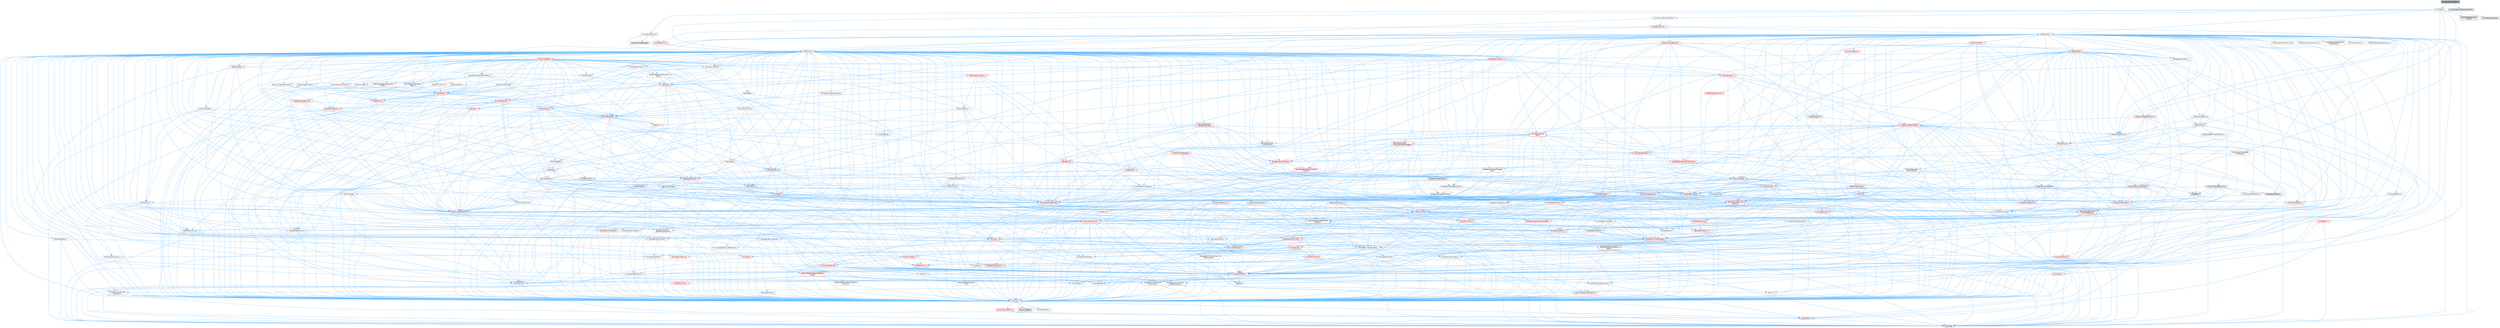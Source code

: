 digraph "CompositeCurveTable.h"
{
 // INTERACTIVE_SVG=YES
 // LATEX_PDF_SIZE
  bgcolor="transparent";
  edge [fontname=Helvetica,fontsize=10,labelfontname=Helvetica,labelfontsize=10];
  node [fontname=Helvetica,fontsize=10,shape=box,height=0.2,width=0.4];
  Node1 [id="Node000001",label="CompositeCurveTable.h",height=0.2,width=0.4,color="gray40", fillcolor="grey60", style="filled", fontcolor="black",tooltip=" "];
  Node1 -> Node2 [id="edge1_Node000001_Node000002",color="steelblue1",style="solid",tooltip=" "];
  Node2 [id="Node000002",label="CurveTable.h",height=0.2,width=0.4,color="grey40", fillcolor="white", style="filled",URL="$db/def/CurveTable_8h.html",tooltip=" "];
  Node2 -> Node3 [id="edge2_Node000002_Node000003",color="steelblue1",style="solid",tooltip=" "];
  Node3 [id="Node000003",label="CoreMinimal.h",height=0.2,width=0.4,color="grey40", fillcolor="white", style="filled",URL="$d7/d67/CoreMinimal_8h.html",tooltip=" "];
  Node3 -> Node4 [id="edge3_Node000003_Node000004",color="steelblue1",style="solid",tooltip=" "];
  Node4 [id="Node000004",label="CoreTypes.h",height=0.2,width=0.4,color="grey40", fillcolor="white", style="filled",URL="$dc/dec/CoreTypes_8h.html",tooltip=" "];
  Node4 -> Node5 [id="edge4_Node000004_Node000005",color="steelblue1",style="solid",tooltip=" "];
  Node5 [id="Node000005",label="HAL/Platform.h",height=0.2,width=0.4,color="red", fillcolor="#FFF0F0", style="filled",URL="$d9/dd0/Platform_8h.html",tooltip=" "];
  Node5 -> Node8 [id="edge5_Node000005_Node000008",color="steelblue1",style="solid",tooltip=" "];
  Node8 [id="Node000008",label="type_traits",height=0.2,width=0.4,color="grey60", fillcolor="#E0E0E0", style="filled",tooltip=" "];
  Node4 -> Node15 [id="edge6_Node000004_Node000015",color="steelblue1",style="solid",tooltip=" "];
  Node15 [id="Node000015",label="ProfilingDebugging\l/UMemoryDefines.h",height=0.2,width=0.4,color="grey40", fillcolor="white", style="filled",URL="$d2/da2/UMemoryDefines_8h.html",tooltip=" "];
  Node4 -> Node16 [id="edge7_Node000004_Node000016",color="steelblue1",style="solid",tooltip=" "];
  Node16 [id="Node000016",label="Misc/CoreMiscDefines.h",height=0.2,width=0.4,color="red", fillcolor="#FFF0F0", style="filled",URL="$da/d38/CoreMiscDefines_8h.html",tooltip=" "];
  Node16 -> Node5 [id="edge8_Node000016_Node000005",color="steelblue1",style="solid",tooltip=" "];
  Node4 -> Node17 [id="edge9_Node000004_Node000017",color="steelblue1",style="solid",tooltip=" "];
  Node17 [id="Node000017",label="Misc/CoreDefines.h",height=0.2,width=0.4,color="grey40", fillcolor="white", style="filled",URL="$d3/dd2/CoreDefines_8h.html",tooltip=" "];
  Node3 -> Node18 [id="edge10_Node000003_Node000018",color="steelblue1",style="solid",tooltip=" "];
  Node18 [id="Node000018",label="CoreFwd.h",height=0.2,width=0.4,color="grey40", fillcolor="white", style="filled",URL="$d1/d1e/CoreFwd_8h.html",tooltip=" "];
  Node18 -> Node4 [id="edge11_Node000018_Node000004",color="steelblue1",style="solid",tooltip=" "];
  Node18 -> Node19 [id="edge12_Node000018_Node000019",color="steelblue1",style="solid",tooltip=" "];
  Node19 [id="Node000019",label="Containers/ContainersFwd.h",height=0.2,width=0.4,color="grey40", fillcolor="white", style="filled",URL="$d4/d0a/ContainersFwd_8h.html",tooltip=" "];
  Node19 -> Node5 [id="edge13_Node000019_Node000005",color="steelblue1",style="solid",tooltip=" "];
  Node19 -> Node4 [id="edge14_Node000019_Node000004",color="steelblue1",style="solid",tooltip=" "];
  Node19 -> Node20 [id="edge15_Node000019_Node000020",color="steelblue1",style="solid",tooltip=" "];
  Node20 [id="Node000020",label="Traits/IsContiguousContainer.h",height=0.2,width=0.4,color="red", fillcolor="#FFF0F0", style="filled",URL="$d5/d3c/IsContiguousContainer_8h.html",tooltip=" "];
  Node20 -> Node4 [id="edge16_Node000020_Node000004",color="steelblue1",style="solid",tooltip=" "];
  Node18 -> Node23 [id="edge17_Node000018_Node000023",color="steelblue1",style="solid",tooltip=" "];
  Node23 [id="Node000023",label="Math/MathFwd.h",height=0.2,width=0.4,color="grey40", fillcolor="white", style="filled",URL="$d2/d10/MathFwd_8h.html",tooltip=" "];
  Node23 -> Node5 [id="edge18_Node000023_Node000005",color="steelblue1",style="solid",tooltip=" "];
  Node18 -> Node24 [id="edge19_Node000018_Node000024",color="steelblue1",style="solid",tooltip=" "];
  Node24 [id="Node000024",label="UObject/UObjectHierarchy\lFwd.h",height=0.2,width=0.4,color="grey40", fillcolor="white", style="filled",URL="$d3/d13/UObjectHierarchyFwd_8h.html",tooltip=" "];
  Node3 -> Node24 [id="edge20_Node000003_Node000024",color="steelblue1",style="solid",tooltip=" "];
  Node3 -> Node19 [id="edge21_Node000003_Node000019",color="steelblue1",style="solid",tooltip=" "];
  Node3 -> Node25 [id="edge22_Node000003_Node000025",color="steelblue1",style="solid",tooltip=" "];
  Node25 [id="Node000025",label="Misc/VarArgs.h",height=0.2,width=0.4,color="grey40", fillcolor="white", style="filled",URL="$d5/d6f/VarArgs_8h.html",tooltip=" "];
  Node25 -> Node4 [id="edge23_Node000025_Node000004",color="steelblue1",style="solid",tooltip=" "];
  Node3 -> Node26 [id="edge24_Node000003_Node000026",color="steelblue1",style="solid",tooltip=" "];
  Node26 [id="Node000026",label="Logging/LogVerbosity.h",height=0.2,width=0.4,color="grey40", fillcolor="white", style="filled",URL="$d2/d8f/LogVerbosity_8h.html",tooltip=" "];
  Node26 -> Node4 [id="edge25_Node000026_Node000004",color="steelblue1",style="solid",tooltip=" "];
  Node3 -> Node27 [id="edge26_Node000003_Node000027",color="steelblue1",style="solid",tooltip=" "];
  Node27 [id="Node000027",label="Misc/OutputDevice.h",height=0.2,width=0.4,color="red", fillcolor="#FFF0F0", style="filled",URL="$d7/d32/OutputDevice_8h.html",tooltip=" "];
  Node27 -> Node18 [id="edge27_Node000027_Node000018",color="steelblue1",style="solid",tooltip=" "];
  Node27 -> Node4 [id="edge28_Node000027_Node000004",color="steelblue1",style="solid",tooltip=" "];
  Node27 -> Node26 [id="edge29_Node000027_Node000026",color="steelblue1",style="solid",tooltip=" "];
  Node27 -> Node25 [id="edge30_Node000027_Node000025",color="steelblue1",style="solid",tooltip=" "];
  Node27 -> Node28 [id="edge31_Node000027_Node000028",color="steelblue1",style="solid",tooltip=" "];
  Node28 [id="Node000028",label="Templates/IsArrayOrRefOf\lTypeByPredicate.h",height=0.2,width=0.4,color="grey40", fillcolor="white", style="filled",URL="$d6/da1/IsArrayOrRefOfTypeByPredicate_8h.html",tooltip=" "];
  Node28 -> Node4 [id="edge32_Node000028_Node000004",color="steelblue1",style="solid",tooltip=" "];
  Node27 -> Node29 [id="edge33_Node000027_Node000029",color="steelblue1",style="solid",tooltip=" "];
  Node29 [id="Node000029",label="Templates/IsValidVariadic\lFunctionArg.h",height=0.2,width=0.4,color="grey40", fillcolor="white", style="filled",URL="$d0/dc8/IsValidVariadicFunctionArg_8h.html",tooltip=" "];
  Node29 -> Node4 [id="edge34_Node000029_Node000004",color="steelblue1",style="solid",tooltip=" "];
  Node29 -> Node30 [id="edge35_Node000029_Node000030",color="steelblue1",style="solid",tooltip=" "];
  Node30 [id="Node000030",label="IsEnum.h",height=0.2,width=0.4,color="grey40", fillcolor="white", style="filled",URL="$d4/de5/IsEnum_8h.html",tooltip=" "];
  Node29 -> Node8 [id="edge36_Node000029_Node000008",color="steelblue1",style="solid",tooltip=" "];
  Node3 -> Node33 [id="edge37_Node000003_Node000033",color="steelblue1",style="solid",tooltip=" "];
  Node33 [id="Node000033",label="HAL/PlatformCrt.h",height=0.2,width=0.4,color="red", fillcolor="#FFF0F0", style="filled",URL="$d8/d75/PlatformCrt_8h.html",tooltip=" "];
  Node3 -> Node43 [id="edge38_Node000003_Node000043",color="steelblue1",style="solid",tooltip=" "];
  Node43 [id="Node000043",label="HAL/PlatformMisc.h",height=0.2,width=0.4,color="red", fillcolor="#FFF0F0", style="filled",URL="$d0/df5/PlatformMisc_8h.html",tooltip=" "];
  Node43 -> Node4 [id="edge39_Node000043_Node000004",color="steelblue1",style="solid",tooltip=" "];
  Node3 -> Node62 [id="edge40_Node000003_Node000062",color="steelblue1",style="solid",tooltip=" "];
  Node62 [id="Node000062",label="Misc/AssertionMacros.h",height=0.2,width=0.4,color="red", fillcolor="#FFF0F0", style="filled",URL="$d0/dfa/AssertionMacros_8h.html",tooltip=" "];
  Node62 -> Node4 [id="edge41_Node000062_Node000004",color="steelblue1",style="solid",tooltip=" "];
  Node62 -> Node5 [id="edge42_Node000062_Node000005",color="steelblue1",style="solid",tooltip=" "];
  Node62 -> Node43 [id="edge43_Node000062_Node000043",color="steelblue1",style="solid",tooltip=" "];
  Node62 -> Node63 [id="edge44_Node000062_Node000063",color="steelblue1",style="solid",tooltip=" "];
  Node63 [id="Node000063",label="Templates/EnableIf.h",height=0.2,width=0.4,color="grey40", fillcolor="white", style="filled",URL="$d7/d60/EnableIf_8h.html",tooltip=" "];
  Node63 -> Node4 [id="edge45_Node000063_Node000004",color="steelblue1",style="solid",tooltip=" "];
  Node62 -> Node28 [id="edge46_Node000062_Node000028",color="steelblue1",style="solid",tooltip=" "];
  Node62 -> Node29 [id="edge47_Node000062_Node000029",color="steelblue1",style="solid",tooltip=" "];
  Node62 -> Node25 [id="edge48_Node000062_Node000025",color="steelblue1",style="solid",tooltip=" "];
  Node62 -> Node70 [id="edge49_Node000062_Node000070",color="steelblue1",style="solid",tooltip=" "];
  Node70 [id="Node000070",label="atomic",height=0.2,width=0.4,color="grey60", fillcolor="#E0E0E0", style="filled",tooltip=" "];
  Node3 -> Node71 [id="edge50_Node000003_Node000071",color="steelblue1",style="solid",tooltip=" "];
  Node71 [id="Node000071",label="Templates/IsPointer.h",height=0.2,width=0.4,color="grey40", fillcolor="white", style="filled",URL="$d7/d05/IsPointer_8h.html",tooltip=" "];
  Node71 -> Node4 [id="edge51_Node000071_Node000004",color="steelblue1",style="solid",tooltip=" "];
  Node3 -> Node72 [id="edge52_Node000003_Node000072",color="steelblue1",style="solid",tooltip=" "];
  Node72 [id="Node000072",label="HAL/PlatformMemory.h",height=0.2,width=0.4,color="red", fillcolor="#FFF0F0", style="filled",URL="$de/d68/PlatformMemory_8h.html",tooltip=" "];
  Node72 -> Node4 [id="edge53_Node000072_Node000004",color="steelblue1",style="solid",tooltip=" "];
  Node3 -> Node55 [id="edge54_Node000003_Node000055",color="steelblue1",style="solid",tooltip=" "];
  Node55 [id="Node000055",label="HAL/PlatformAtomics.h",height=0.2,width=0.4,color="red", fillcolor="#FFF0F0", style="filled",URL="$d3/d36/PlatformAtomics_8h.html",tooltip=" "];
  Node55 -> Node4 [id="edge55_Node000055_Node000004",color="steelblue1",style="solid",tooltip=" "];
  Node3 -> Node77 [id="edge56_Node000003_Node000077",color="steelblue1",style="solid",tooltip=" "];
  Node77 [id="Node000077",label="Misc/Exec.h",height=0.2,width=0.4,color="grey40", fillcolor="white", style="filled",URL="$de/ddb/Exec_8h.html",tooltip=" "];
  Node77 -> Node4 [id="edge57_Node000077_Node000004",color="steelblue1",style="solid",tooltip=" "];
  Node77 -> Node62 [id="edge58_Node000077_Node000062",color="steelblue1",style="solid",tooltip=" "];
  Node3 -> Node78 [id="edge59_Node000003_Node000078",color="steelblue1",style="solid",tooltip=" "];
  Node78 [id="Node000078",label="HAL/MemoryBase.h",height=0.2,width=0.4,color="red", fillcolor="#FFF0F0", style="filled",URL="$d6/d9f/MemoryBase_8h.html",tooltip=" "];
  Node78 -> Node4 [id="edge60_Node000078_Node000004",color="steelblue1",style="solid",tooltip=" "];
  Node78 -> Node55 [id="edge61_Node000078_Node000055",color="steelblue1",style="solid",tooltip=" "];
  Node78 -> Node33 [id="edge62_Node000078_Node000033",color="steelblue1",style="solid",tooltip=" "];
  Node78 -> Node77 [id="edge63_Node000078_Node000077",color="steelblue1",style="solid",tooltip=" "];
  Node78 -> Node27 [id="edge64_Node000078_Node000027",color="steelblue1",style="solid",tooltip=" "];
  Node3 -> Node88 [id="edge65_Node000003_Node000088",color="steelblue1",style="solid",tooltip=" "];
  Node88 [id="Node000088",label="HAL/UnrealMemory.h",height=0.2,width=0.4,color="red", fillcolor="#FFF0F0", style="filled",URL="$d9/d96/UnrealMemory_8h.html",tooltip=" "];
  Node88 -> Node4 [id="edge66_Node000088_Node000004",color="steelblue1",style="solid",tooltip=" "];
  Node88 -> Node78 [id="edge67_Node000088_Node000078",color="steelblue1",style="solid",tooltip=" "];
  Node88 -> Node72 [id="edge68_Node000088_Node000072",color="steelblue1",style="solid",tooltip=" "];
  Node88 -> Node71 [id="edge69_Node000088_Node000071",color="steelblue1",style="solid",tooltip=" "];
  Node3 -> Node90 [id="edge70_Node000003_Node000090",color="steelblue1",style="solid",tooltip=" "];
  Node90 [id="Node000090",label="Templates/IsArithmetic.h",height=0.2,width=0.4,color="grey40", fillcolor="white", style="filled",URL="$d2/d5d/IsArithmetic_8h.html",tooltip=" "];
  Node90 -> Node4 [id="edge71_Node000090_Node000004",color="steelblue1",style="solid",tooltip=" "];
  Node3 -> Node84 [id="edge72_Node000003_Node000084",color="steelblue1",style="solid",tooltip=" "];
  Node84 [id="Node000084",label="Templates/AndOrNot.h",height=0.2,width=0.4,color="grey40", fillcolor="white", style="filled",URL="$db/d0a/AndOrNot_8h.html",tooltip=" "];
  Node84 -> Node4 [id="edge73_Node000084_Node000004",color="steelblue1",style="solid",tooltip=" "];
  Node3 -> Node91 [id="edge74_Node000003_Node000091",color="steelblue1",style="solid",tooltip=" "];
  Node91 [id="Node000091",label="Templates/IsPODType.h",height=0.2,width=0.4,color="grey40", fillcolor="white", style="filled",URL="$d7/db1/IsPODType_8h.html",tooltip=" "];
  Node91 -> Node4 [id="edge75_Node000091_Node000004",color="steelblue1",style="solid",tooltip=" "];
  Node3 -> Node92 [id="edge76_Node000003_Node000092",color="steelblue1",style="solid",tooltip=" "];
  Node92 [id="Node000092",label="Templates/IsUECoreType.h",height=0.2,width=0.4,color="grey40", fillcolor="white", style="filled",URL="$d1/db8/IsUECoreType_8h.html",tooltip=" "];
  Node92 -> Node4 [id="edge77_Node000092_Node000004",color="steelblue1",style="solid",tooltip=" "];
  Node92 -> Node8 [id="edge78_Node000092_Node000008",color="steelblue1",style="solid",tooltip=" "];
  Node3 -> Node85 [id="edge79_Node000003_Node000085",color="steelblue1",style="solid",tooltip=" "];
  Node85 [id="Node000085",label="Templates/IsTriviallyCopy\lConstructible.h",height=0.2,width=0.4,color="grey40", fillcolor="white", style="filled",URL="$d3/d78/IsTriviallyCopyConstructible_8h.html",tooltip=" "];
  Node85 -> Node4 [id="edge80_Node000085_Node000004",color="steelblue1",style="solid",tooltip=" "];
  Node85 -> Node8 [id="edge81_Node000085_Node000008",color="steelblue1",style="solid",tooltip=" "];
  Node3 -> Node93 [id="edge82_Node000003_Node000093",color="steelblue1",style="solid",tooltip=" "];
  Node93 [id="Node000093",label="Templates/UnrealTypeTraits.h",height=0.2,width=0.4,color="grey40", fillcolor="white", style="filled",URL="$d2/d2d/UnrealTypeTraits_8h.html",tooltip=" "];
  Node93 -> Node4 [id="edge83_Node000093_Node000004",color="steelblue1",style="solid",tooltip=" "];
  Node93 -> Node71 [id="edge84_Node000093_Node000071",color="steelblue1",style="solid",tooltip=" "];
  Node93 -> Node62 [id="edge85_Node000093_Node000062",color="steelblue1",style="solid",tooltip=" "];
  Node93 -> Node84 [id="edge86_Node000093_Node000084",color="steelblue1",style="solid",tooltip=" "];
  Node93 -> Node63 [id="edge87_Node000093_Node000063",color="steelblue1",style="solid",tooltip=" "];
  Node93 -> Node90 [id="edge88_Node000093_Node000090",color="steelblue1",style="solid",tooltip=" "];
  Node93 -> Node30 [id="edge89_Node000093_Node000030",color="steelblue1",style="solid",tooltip=" "];
  Node93 -> Node94 [id="edge90_Node000093_Node000094",color="steelblue1",style="solid",tooltip=" "];
  Node94 [id="Node000094",label="Templates/Models.h",height=0.2,width=0.4,color="red", fillcolor="#FFF0F0", style="filled",URL="$d3/d0c/Models_8h.html",tooltip=" "];
  Node93 -> Node91 [id="edge91_Node000093_Node000091",color="steelblue1",style="solid",tooltip=" "];
  Node93 -> Node92 [id="edge92_Node000093_Node000092",color="steelblue1",style="solid",tooltip=" "];
  Node93 -> Node85 [id="edge93_Node000093_Node000085",color="steelblue1",style="solid",tooltip=" "];
  Node3 -> Node63 [id="edge94_Node000003_Node000063",color="steelblue1",style="solid",tooltip=" "];
  Node3 -> Node95 [id="edge95_Node000003_Node000095",color="steelblue1",style="solid",tooltip=" "];
  Node95 [id="Node000095",label="Templates/RemoveReference.h",height=0.2,width=0.4,color="grey40", fillcolor="white", style="filled",URL="$da/dbe/RemoveReference_8h.html",tooltip=" "];
  Node95 -> Node4 [id="edge96_Node000095_Node000004",color="steelblue1",style="solid",tooltip=" "];
  Node3 -> Node96 [id="edge97_Node000003_Node000096",color="steelblue1",style="solid",tooltip=" "];
  Node96 [id="Node000096",label="Templates/IntegralConstant.h",height=0.2,width=0.4,color="grey40", fillcolor="white", style="filled",URL="$db/d1b/IntegralConstant_8h.html",tooltip=" "];
  Node96 -> Node4 [id="edge98_Node000096_Node000004",color="steelblue1",style="solid",tooltip=" "];
  Node3 -> Node97 [id="edge99_Node000003_Node000097",color="steelblue1",style="solid",tooltip=" "];
  Node97 [id="Node000097",label="Templates/IsClass.h",height=0.2,width=0.4,color="grey40", fillcolor="white", style="filled",URL="$db/dcb/IsClass_8h.html",tooltip=" "];
  Node97 -> Node4 [id="edge100_Node000097_Node000004",color="steelblue1",style="solid",tooltip=" "];
  Node3 -> Node98 [id="edge101_Node000003_Node000098",color="steelblue1",style="solid",tooltip=" "];
  Node98 [id="Node000098",label="Templates/TypeCompatible\lBytes.h",height=0.2,width=0.4,color="red", fillcolor="#FFF0F0", style="filled",URL="$df/d0a/TypeCompatibleBytes_8h.html",tooltip=" "];
  Node98 -> Node4 [id="edge102_Node000098_Node000004",color="steelblue1",style="solid",tooltip=" "];
  Node98 -> Node8 [id="edge103_Node000098_Node000008",color="steelblue1",style="solid",tooltip=" "];
  Node3 -> Node20 [id="edge104_Node000003_Node000020",color="steelblue1",style="solid",tooltip=" "];
  Node3 -> Node99 [id="edge105_Node000003_Node000099",color="steelblue1",style="solid",tooltip=" "];
  Node99 [id="Node000099",label="Templates/UnrealTemplate.h",height=0.2,width=0.4,color="red", fillcolor="#FFF0F0", style="filled",URL="$d4/d24/UnrealTemplate_8h.html",tooltip=" "];
  Node99 -> Node4 [id="edge106_Node000099_Node000004",color="steelblue1",style="solid",tooltip=" "];
  Node99 -> Node71 [id="edge107_Node000099_Node000071",color="steelblue1",style="solid",tooltip=" "];
  Node99 -> Node88 [id="edge108_Node000099_Node000088",color="steelblue1",style="solid",tooltip=" "];
  Node99 -> Node93 [id="edge109_Node000099_Node000093",color="steelblue1",style="solid",tooltip=" "];
  Node99 -> Node95 [id="edge110_Node000099_Node000095",color="steelblue1",style="solid",tooltip=" "];
  Node99 -> Node98 [id="edge111_Node000099_Node000098",color="steelblue1",style="solid",tooltip=" "];
  Node99 -> Node20 [id="edge112_Node000099_Node000020",color="steelblue1",style="solid",tooltip=" "];
  Node99 -> Node8 [id="edge113_Node000099_Node000008",color="steelblue1",style="solid",tooltip=" "];
  Node3 -> Node48 [id="edge114_Node000003_Node000048",color="steelblue1",style="solid",tooltip=" "];
  Node48 [id="Node000048",label="Math/NumericLimits.h",height=0.2,width=0.4,color="grey40", fillcolor="white", style="filled",URL="$df/d1b/NumericLimits_8h.html",tooltip=" "];
  Node48 -> Node4 [id="edge115_Node000048_Node000004",color="steelblue1",style="solid",tooltip=" "];
  Node3 -> Node103 [id="edge116_Node000003_Node000103",color="steelblue1",style="solid",tooltip=" "];
  Node103 [id="Node000103",label="HAL/PlatformMath.h",height=0.2,width=0.4,color="red", fillcolor="#FFF0F0", style="filled",URL="$dc/d53/PlatformMath_8h.html",tooltip=" "];
  Node103 -> Node4 [id="edge117_Node000103_Node000004",color="steelblue1",style="solid",tooltip=" "];
  Node3 -> Node86 [id="edge118_Node000003_Node000086",color="steelblue1",style="solid",tooltip=" "];
  Node86 [id="Node000086",label="Templates/IsTriviallyCopy\lAssignable.h",height=0.2,width=0.4,color="grey40", fillcolor="white", style="filled",URL="$d2/df2/IsTriviallyCopyAssignable_8h.html",tooltip=" "];
  Node86 -> Node4 [id="edge119_Node000086_Node000004",color="steelblue1",style="solid",tooltip=" "];
  Node86 -> Node8 [id="edge120_Node000086_Node000008",color="steelblue1",style="solid",tooltip=" "];
  Node3 -> Node111 [id="edge121_Node000003_Node000111",color="steelblue1",style="solid",tooltip=" "];
  Node111 [id="Node000111",label="Templates/MemoryOps.h",height=0.2,width=0.4,color="red", fillcolor="#FFF0F0", style="filled",URL="$db/dea/MemoryOps_8h.html",tooltip=" "];
  Node111 -> Node4 [id="edge122_Node000111_Node000004",color="steelblue1",style="solid",tooltip=" "];
  Node111 -> Node88 [id="edge123_Node000111_Node000088",color="steelblue1",style="solid",tooltip=" "];
  Node111 -> Node86 [id="edge124_Node000111_Node000086",color="steelblue1",style="solid",tooltip=" "];
  Node111 -> Node85 [id="edge125_Node000111_Node000085",color="steelblue1",style="solid",tooltip=" "];
  Node111 -> Node93 [id="edge126_Node000111_Node000093",color="steelblue1",style="solid",tooltip=" "];
  Node111 -> Node8 [id="edge127_Node000111_Node000008",color="steelblue1",style="solid",tooltip=" "];
  Node3 -> Node112 [id="edge128_Node000003_Node000112",color="steelblue1",style="solid",tooltip=" "];
  Node112 [id="Node000112",label="Containers/ContainerAllocation\lPolicies.h",height=0.2,width=0.4,color="red", fillcolor="#FFF0F0", style="filled",URL="$d7/dff/ContainerAllocationPolicies_8h.html",tooltip=" "];
  Node112 -> Node4 [id="edge129_Node000112_Node000004",color="steelblue1",style="solid",tooltip=" "];
  Node112 -> Node112 [id="edge130_Node000112_Node000112",color="steelblue1",style="solid",tooltip=" "];
  Node112 -> Node103 [id="edge131_Node000112_Node000103",color="steelblue1",style="solid",tooltip=" "];
  Node112 -> Node88 [id="edge132_Node000112_Node000088",color="steelblue1",style="solid",tooltip=" "];
  Node112 -> Node48 [id="edge133_Node000112_Node000048",color="steelblue1",style="solid",tooltip=" "];
  Node112 -> Node62 [id="edge134_Node000112_Node000062",color="steelblue1",style="solid",tooltip=" "];
  Node112 -> Node111 [id="edge135_Node000112_Node000111",color="steelblue1",style="solid",tooltip=" "];
  Node112 -> Node98 [id="edge136_Node000112_Node000098",color="steelblue1",style="solid",tooltip=" "];
  Node112 -> Node8 [id="edge137_Node000112_Node000008",color="steelblue1",style="solid",tooltip=" "];
  Node3 -> Node115 [id="edge138_Node000003_Node000115",color="steelblue1",style="solid",tooltip=" "];
  Node115 [id="Node000115",label="Templates/IsEnumClass.h",height=0.2,width=0.4,color="grey40", fillcolor="white", style="filled",URL="$d7/d15/IsEnumClass_8h.html",tooltip=" "];
  Node115 -> Node4 [id="edge139_Node000115_Node000004",color="steelblue1",style="solid",tooltip=" "];
  Node115 -> Node84 [id="edge140_Node000115_Node000084",color="steelblue1",style="solid",tooltip=" "];
  Node3 -> Node116 [id="edge141_Node000003_Node000116",color="steelblue1",style="solid",tooltip=" "];
  Node116 [id="Node000116",label="HAL/PlatformProperties.h",height=0.2,width=0.4,color="red", fillcolor="#FFF0F0", style="filled",URL="$d9/db0/PlatformProperties_8h.html",tooltip=" "];
  Node116 -> Node4 [id="edge142_Node000116_Node000004",color="steelblue1",style="solid",tooltip=" "];
  Node3 -> Node119 [id="edge143_Node000003_Node000119",color="steelblue1",style="solid",tooltip=" "];
  Node119 [id="Node000119",label="Misc/EngineVersionBase.h",height=0.2,width=0.4,color="grey40", fillcolor="white", style="filled",URL="$d5/d2b/EngineVersionBase_8h.html",tooltip=" "];
  Node119 -> Node4 [id="edge144_Node000119_Node000004",color="steelblue1",style="solid",tooltip=" "];
  Node3 -> Node120 [id="edge145_Node000003_Node000120",color="steelblue1",style="solid",tooltip=" "];
  Node120 [id="Node000120",label="Internationalization\l/TextNamespaceFwd.h",height=0.2,width=0.4,color="grey40", fillcolor="white", style="filled",URL="$d8/d97/TextNamespaceFwd_8h.html",tooltip=" "];
  Node120 -> Node4 [id="edge146_Node000120_Node000004",color="steelblue1",style="solid",tooltip=" "];
  Node3 -> Node121 [id="edge147_Node000003_Node000121",color="steelblue1",style="solid",tooltip=" "];
  Node121 [id="Node000121",label="Serialization/Archive.h",height=0.2,width=0.4,color="red", fillcolor="#FFF0F0", style="filled",URL="$d7/d3b/Archive_8h.html",tooltip=" "];
  Node121 -> Node18 [id="edge148_Node000121_Node000018",color="steelblue1",style="solid",tooltip=" "];
  Node121 -> Node4 [id="edge149_Node000121_Node000004",color="steelblue1",style="solid",tooltip=" "];
  Node121 -> Node116 [id="edge150_Node000121_Node000116",color="steelblue1",style="solid",tooltip=" "];
  Node121 -> Node120 [id="edge151_Node000121_Node000120",color="steelblue1",style="solid",tooltip=" "];
  Node121 -> Node23 [id="edge152_Node000121_Node000023",color="steelblue1",style="solid",tooltip=" "];
  Node121 -> Node62 [id="edge153_Node000121_Node000062",color="steelblue1",style="solid",tooltip=" "];
  Node121 -> Node119 [id="edge154_Node000121_Node000119",color="steelblue1",style="solid",tooltip=" "];
  Node121 -> Node25 [id="edge155_Node000121_Node000025",color="steelblue1",style="solid",tooltip=" "];
  Node121 -> Node63 [id="edge156_Node000121_Node000063",color="steelblue1",style="solid",tooltip=" "];
  Node121 -> Node28 [id="edge157_Node000121_Node000028",color="steelblue1",style="solid",tooltip=" "];
  Node121 -> Node115 [id="edge158_Node000121_Node000115",color="steelblue1",style="solid",tooltip=" "];
  Node121 -> Node29 [id="edge159_Node000121_Node000029",color="steelblue1",style="solid",tooltip=" "];
  Node121 -> Node99 [id="edge160_Node000121_Node000099",color="steelblue1",style="solid",tooltip=" "];
  Node121 -> Node124 [id="edge161_Node000121_Node000124",color="steelblue1",style="solid",tooltip=" "];
  Node124 [id="Node000124",label="UObject/ObjectVersion.h",height=0.2,width=0.4,color="grey40", fillcolor="white", style="filled",URL="$da/d63/ObjectVersion_8h.html",tooltip=" "];
  Node124 -> Node4 [id="edge162_Node000124_Node000004",color="steelblue1",style="solid",tooltip=" "];
  Node3 -> Node125 [id="edge163_Node000003_Node000125",color="steelblue1",style="solid",tooltip=" "];
  Node125 [id="Node000125",label="Templates/Less.h",height=0.2,width=0.4,color="grey40", fillcolor="white", style="filled",URL="$de/dc8/Less_8h.html",tooltip=" "];
  Node125 -> Node4 [id="edge164_Node000125_Node000004",color="steelblue1",style="solid",tooltip=" "];
  Node125 -> Node99 [id="edge165_Node000125_Node000099",color="steelblue1",style="solid",tooltip=" "];
  Node3 -> Node126 [id="edge166_Node000003_Node000126",color="steelblue1",style="solid",tooltip=" "];
  Node126 [id="Node000126",label="Templates/Sorting.h",height=0.2,width=0.4,color="red", fillcolor="#FFF0F0", style="filled",URL="$d3/d9e/Sorting_8h.html",tooltip=" "];
  Node126 -> Node4 [id="edge167_Node000126_Node000004",color="steelblue1",style="solid",tooltip=" "];
  Node126 -> Node103 [id="edge168_Node000126_Node000103",color="steelblue1",style="solid",tooltip=" "];
  Node126 -> Node125 [id="edge169_Node000126_Node000125",color="steelblue1",style="solid",tooltip=" "];
  Node3 -> Node137 [id="edge170_Node000003_Node000137",color="steelblue1",style="solid",tooltip=" "];
  Node137 [id="Node000137",label="Misc/Char.h",height=0.2,width=0.4,color="red", fillcolor="#FFF0F0", style="filled",URL="$d0/d58/Char_8h.html",tooltip=" "];
  Node137 -> Node4 [id="edge171_Node000137_Node000004",color="steelblue1",style="solid",tooltip=" "];
  Node137 -> Node8 [id="edge172_Node000137_Node000008",color="steelblue1",style="solid",tooltip=" "];
  Node3 -> Node140 [id="edge173_Node000003_Node000140",color="steelblue1",style="solid",tooltip=" "];
  Node140 [id="Node000140",label="GenericPlatform/GenericPlatform\lStricmp.h",height=0.2,width=0.4,color="grey40", fillcolor="white", style="filled",URL="$d2/d86/GenericPlatformStricmp_8h.html",tooltip=" "];
  Node140 -> Node4 [id="edge174_Node000140_Node000004",color="steelblue1",style="solid",tooltip=" "];
  Node3 -> Node141 [id="edge175_Node000003_Node000141",color="steelblue1",style="solid",tooltip=" "];
  Node141 [id="Node000141",label="GenericPlatform/GenericPlatform\lString.h",height=0.2,width=0.4,color="red", fillcolor="#FFF0F0", style="filled",URL="$dd/d20/GenericPlatformString_8h.html",tooltip=" "];
  Node141 -> Node4 [id="edge176_Node000141_Node000004",color="steelblue1",style="solid",tooltip=" "];
  Node141 -> Node140 [id="edge177_Node000141_Node000140",color="steelblue1",style="solid",tooltip=" "];
  Node141 -> Node63 [id="edge178_Node000141_Node000063",color="steelblue1",style="solid",tooltip=" "];
  Node141 -> Node8 [id="edge179_Node000141_Node000008",color="steelblue1",style="solid",tooltip=" "];
  Node3 -> Node74 [id="edge180_Node000003_Node000074",color="steelblue1",style="solid",tooltip=" "];
  Node74 [id="Node000074",label="HAL/PlatformString.h",height=0.2,width=0.4,color="red", fillcolor="#FFF0F0", style="filled",URL="$db/db5/PlatformString_8h.html",tooltip=" "];
  Node74 -> Node4 [id="edge181_Node000074_Node000004",color="steelblue1",style="solid",tooltip=" "];
  Node3 -> Node144 [id="edge182_Node000003_Node000144",color="steelblue1",style="solid",tooltip=" "];
  Node144 [id="Node000144",label="Misc/CString.h",height=0.2,width=0.4,color="red", fillcolor="#FFF0F0", style="filled",URL="$d2/d49/CString_8h.html",tooltip=" "];
  Node144 -> Node4 [id="edge183_Node000144_Node000004",color="steelblue1",style="solid",tooltip=" "];
  Node144 -> Node33 [id="edge184_Node000144_Node000033",color="steelblue1",style="solid",tooltip=" "];
  Node144 -> Node74 [id="edge185_Node000144_Node000074",color="steelblue1",style="solid",tooltip=" "];
  Node144 -> Node62 [id="edge186_Node000144_Node000062",color="steelblue1",style="solid",tooltip=" "];
  Node144 -> Node137 [id="edge187_Node000144_Node000137",color="steelblue1",style="solid",tooltip=" "];
  Node144 -> Node25 [id="edge188_Node000144_Node000025",color="steelblue1",style="solid",tooltip=" "];
  Node144 -> Node28 [id="edge189_Node000144_Node000028",color="steelblue1",style="solid",tooltip=" "];
  Node144 -> Node29 [id="edge190_Node000144_Node000029",color="steelblue1",style="solid",tooltip=" "];
  Node3 -> Node145 [id="edge191_Node000003_Node000145",color="steelblue1",style="solid",tooltip=" "];
  Node145 [id="Node000145",label="Misc/Crc.h",height=0.2,width=0.4,color="red", fillcolor="#FFF0F0", style="filled",URL="$d4/dd2/Crc_8h.html",tooltip=" "];
  Node145 -> Node4 [id="edge192_Node000145_Node000004",color="steelblue1",style="solid",tooltip=" "];
  Node145 -> Node74 [id="edge193_Node000145_Node000074",color="steelblue1",style="solid",tooltip=" "];
  Node145 -> Node62 [id="edge194_Node000145_Node000062",color="steelblue1",style="solid",tooltip=" "];
  Node145 -> Node144 [id="edge195_Node000145_Node000144",color="steelblue1",style="solid",tooltip=" "];
  Node145 -> Node137 [id="edge196_Node000145_Node000137",color="steelblue1",style="solid",tooltip=" "];
  Node145 -> Node93 [id="edge197_Node000145_Node000093",color="steelblue1",style="solid",tooltip=" "];
  Node3 -> Node136 [id="edge198_Node000003_Node000136",color="steelblue1",style="solid",tooltip=" "];
  Node136 [id="Node000136",label="Math/UnrealMathUtility.h",height=0.2,width=0.4,color="red", fillcolor="#FFF0F0", style="filled",URL="$db/db8/UnrealMathUtility_8h.html",tooltip=" "];
  Node136 -> Node4 [id="edge199_Node000136_Node000004",color="steelblue1",style="solid",tooltip=" "];
  Node136 -> Node62 [id="edge200_Node000136_Node000062",color="steelblue1",style="solid",tooltip=" "];
  Node136 -> Node103 [id="edge201_Node000136_Node000103",color="steelblue1",style="solid",tooltip=" "];
  Node136 -> Node23 [id="edge202_Node000136_Node000023",color="steelblue1",style="solid",tooltip=" "];
  Node3 -> Node146 [id="edge203_Node000003_Node000146",color="steelblue1",style="solid",tooltip=" "];
  Node146 [id="Node000146",label="Containers/UnrealString.h",height=0.2,width=0.4,color="red", fillcolor="#FFF0F0", style="filled",URL="$d5/dba/UnrealString_8h.html",tooltip=" "];
  Node3 -> Node150 [id="edge204_Node000003_Node000150",color="steelblue1",style="solid",tooltip=" "];
  Node150 [id="Node000150",label="Containers/Array.h",height=0.2,width=0.4,color="red", fillcolor="#FFF0F0", style="filled",URL="$df/dd0/Array_8h.html",tooltip=" "];
  Node150 -> Node4 [id="edge205_Node000150_Node000004",color="steelblue1",style="solid",tooltip=" "];
  Node150 -> Node62 [id="edge206_Node000150_Node000062",color="steelblue1",style="solid",tooltip=" "];
  Node150 -> Node88 [id="edge207_Node000150_Node000088",color="steelblue1",style="solid",tooltip=" "];
  Node150 -> Node93 [id="edge208_Node000150_Node000093",color="steelblue1",style="solid",tooltip=" "];
  Node150 -> Node99 [id="edge209_Node000150_Node000099",color="steelblue1",style="solid",tooltip=" "];
  Node150 -> Node112 [id="edge210_Node000150_Node000112",color="steelblue1",style="solid",tooltip=" "];
  Node150 -> Node121 [id="edge211_Node000150_Node000121",color="steelblue1",style="solid",tooltip=" "];
  Node150 -> Node171 [id="edge212_Node000150_Node000171",color="steelblue1",style="solid",tooltip=" "];
  Node171 [id="Node000171",label="Concepts/GetTypeHashable.h",height=0.2,width=0.4,color="grey40", fillcolor="white", style="filled",URL="$d3/da2/GetTypeHashable_8h.html",tooltip=" "];
  Node171 -> Node4 [id="edge213_Node000171_Node000004",color="steelblue1",style="solid",tooltip=" "];
  Node171 -> Node162 [id="edge214_Node000171_Node000162",color="steelblue1",style="solid",tooltip=" "];
  Node162 [id="Node000162",label="Templates/TypeHash.h",height=0.2,width=0.4,color="red", fillcolor="#FFF0F0", style="filled",URL="$d1/d62/TypeHash_8h.html",tooltip=" "];
  Node162 -> Node4 [id="edge215_Node000162_Node000004",color="steelblue1",style="solid",tooltip=" "];
  Node162 -> Node145 [id="edge216_Node000162_Node000145",color="steelblue1",style="solid",tooltip=" "];
  Node162 -> Node8 [id="edge217_Node000162_Node000008",color="steelblue1",style="solid",tooltip=" "];
  Node150 -> Node129 [id="edge218_Node000150_Node000129",color="steelblue1",style="solid",tooltip=" "];
  Node129 [id="Node000129",label="Templates/Invoke.h",height=0.2,width=0.4,color="red", fillcolor="#FFF0F0", style="filled",URL="$d7/deb/Invoke_8h.html",tooltip=" "];
  Node129 -> Node4 [id="edge219_Node000129_Node000004",color="steelblue1",style="solid",tooltip=" "];
  Node129 -> Node99 [id="edge220_Node000129_Node000099",color="steelblue1",style="solid",tooltip=" "];
  Node129 -> Node8 [id="edge221_Node000129_Node000008",color="steelblue1",style="solid",tooltip=" "];
  Node150 -> Node125 [id="edge222_Node000150_Node000125",color="steelblue1",style="solid",tooltip=" "];
  Node150 -> Node126 [id="edge223_Node000150_Node000126",color="steelblue1",style="solid",tooltip=" "];
  Node150 -> Node173 [id="edge224_Node000150_Node000173",color="steelblue1",style="solid",tooltip=" "];
  Node173 [id="Node000173",label="Templates/AlignmentTemplates.h",height=0.2,width=0.4,color="red", fillcolor="#FFF0F0", style="filled",URL="$dd/d32/AlignmentTemplates_8h.html",tooltip=" "];
  Node173 -> Node4 [id="edge225_Node000173_Node000004",color="steelblue1",style="solid",tooltip=" "];
  Node173 -> Node71 [id="edge226_Node000173_Node000071",color="steelblue1",style="solid",tooltip=" "];
  Node150 -> Node8 [id="edge227_Node000150_Node000008",color="steelblue1",style="solid",tooltip=" "];
  Node3 -> Node174 [id="edge228_Node000003_Node000174",color="steelblue1",style="solid",tooltip=" "];
  Node174 [id="Node000174",label="Misc/FrameNumber.h",height=0.2,width=0.4,color="grey40", fillcolor="white", style="filled",URL="$dd/dbd/FrameNumber_8h.html",tooltip=" "];
  Node174 -> Node4 [id="edge229_Node000174_Node000004",color="steelblue1",style="solid",tooltip=" "];
  Node174 -> Node48 [id="edge230_Node000174_Node000048",color="steelblue1",style="solid",tooltip=" "];
  Node174 -> Node136 [id="edge231_Node000174_Node000136",color="steelblue1",style="solid",tooltip=" "];
  Node174 -> Node63 [id="edge232_Node000174_Node000063",color="steelblue1",style="solid",tooltip=" "];
  Node174 -> Node93 [id="edge233_Node000174_Node000093",color="steelblue1",style="solid",tooltip=" "];
  Node3 -> Node175 [id="edge234_Node000003_Node000175",color="steelblue1",style="solid",tooltip=" "];
  Node175 [id="Node000175",label="Misc/Timespan.h",height=0.2,width=0.4,color="grey40", fillcolor="white", style="filled",URL="$da/dd9/Timespan_8h.html",tooltip=" "];
  Node175 -> Node4 [id="edge235_Node000175_Node000004",color="steelblue1",style="solid",tooltip=" "];
  Node175 -> Node176 [id="edge236_Node000175_Node000176",color="steelblue1",style="solid",tooltip=" "];
  Node176 [id="Node000176",label="Math/Interval.h",height=0.2,width=0.4,color="grey40", fillcolor="white", style="filled",URL="$d1/d55/Interval_8h.html",tooltip=" "];
  Node176 -> Node4 [id="edge237_Node000176_Node000004",color="steelblue1",style="solid",tooltip=" "];
  Node176 -> Node90 [id="edge238_Node000176_Node000090",color="steelblue1",style="solid",tooltip=" "];
  Node176 -> Node93 [id="edge239_Node000176_Node000093",color="steelblue1",style="solid",tooltip=" "];
  Node176 -> Node48 [id="edge240_Node000176_Node000048",color="steelblue1",style="solid",tooltip=" "];
  Node176 -> Node136 [id="edge241_Node000176_Node000136",color="steelblue1",style="solid",tooltip=" "];
  Node175 -> Node136 [id="edge242_Node000175_Node000136",color="steelblue1",style="solid",tooltip=" "];
  Node175 -> Node62 [id="edge243_Node000175_Node000062",color="steelblue1",style="solid",tooltip=" "];
  Node3 -> Node177 [id="edge244_Node000003_Node000177",color="steelblue1",style="solid",tooltip=" "];
  Node177 [id="Node000177",label="Containers/StringConv.h",height=0.2,width=0.4,color="red", fillcolor="#FFF0F0", style="filled",URL="$d3/ddf/StringConv_8h.html",tooltip=" "];
  Node177 -> Node4 [id="edge245_Node000177_Node000004",color="steelblue1",style="solid",tooltip=" "];
  Node177 -> Node62 [id="edge246_Node000177_Node000062",color="steelblue1",style="solid",tooltip=" "];
  Node177 -> Node112 [id="edge247_Node000177_Node000112",color="steelblue1",style="solid",tooltip=" "];
  Node177 -> Node150 [id="edge248_Node000177_Node000150",color="steelblue1",style="solid",tooltip=" "];
  Node177 -> Node144 [id="edge249_Node000177_Node000144",color="steelblue1",style="solid",tooltip=" "];
  Node177 -> Node178 [id="edge250_Node000177_Node000178",color="steelblue1",style="solid",tooltip=" "];
  Node178 [id="Node000178",label="Templates/IsArray.h",height=0.2,width=0.4,color="grey40", fillcolor="white", style="filled",URL="$d8/d8d/IsArray_8h.html",tooltip=" "];
  Node178 -> Node4 [id="edge251_Node000178_Node000004",color="steelblue1",style="solid",tooltip=" "];
  Node177 -> Node99 [id="edge252_Node000177_Node000099",color="steelblue1",style="solid",tooltip=" "];
  Node177 -> Node93 [id="edge253_Node000177_Node000093",color="steelblue1",style="solid",tooltip=" "];
  Node177 -> Node20 [id="edge254_Node000177_Node000020",color="steelblue1",style="solid",tooltip=" "];
  Node177 -> Node8 [id="edge255_Node000177_Node000008",color="steelblue1",style="solid",tooltip=" "];
  Node3 -> Node179 [id="edge256_Node000003_Node000179",color="steelblue1",style="solid",tooltip=" "];
  Node179 [id="Node000179",label="UObject/UnrealNames.h",height=0.2,width=0.4,color="red", fillcolor="#FFF0F0", style="filled",URL="$d8/db1/UnrealNames_8h.html",tooltip=" "];
  Node179 -> Node4 [id="edge257_Node000179_Node000004",color="steelblue1",style="solid",tooltip=" "];
  Node3 -> Node181 [id="edge258_Node000003_Node000181",color="steelblue1",style="solid",tooltip=" "];
  Node181 [id="Node000181",label="UObject/NameTypes.h",height=0.2,width=0.4,color="red", fillcolor="#FFF0F0", style="filled",URL="$d6/d35/NameTypes_8h.html",tooltip=" "];
  Node181 -> Node4 [id="edge259_Node000181_Node000004",color="steelblue1",style="solid",tooltip=" "];
  Node181 -> Node62 [id="edge260_Node000181_Node000062",color="steelblue1",style="solid",tooltip=" "];
  Node181 -> Node88 [id="edge261_Node000181_Node000088",color="steelblue1",style="solid",tooltip=" "];
  Node181 -> Node93 [id="edge262_Node000181_Node000093",color="steelblue1",style="solid",tooltip=" "];
  Node181 -> Node99 [id="edge263_Node000181_Node000099",color="steelblue1",style="solid",tooltip=" "];
  Node181 -> Node146 [id="edge264_Node000181_Node000146",color="steelblue1",style="solid",tooltip=" "];
  Node181 -> Node182 [id="edge265_Node000181_Node000182",color="steelblue1",style="solid",tooltip=" "];
  Node182 [id="Node000182",label="HAL/CriticalSection.h",height=0.2,width=0.4,color="red", fillcolor="#FFF0F0", style="filled",URL="$d6/d90/CriticalSection_8h.html",tooltip=" "];
  Node181 -> Node177 [id="edge266_Node000181_Node000177",color="steelblue1",style="solid",tooltip=" "];
  Node181 -> Node45 [id="edge267_Node000181_Node000045",color="steelblue1",style="solid",tooltip=" "];
  Node45 [id="Node000045",label="Containers/StringFwd.h",height=0.2,width=0.4,color="red", fillcolor="#FFF0F0", style="filled",URL="$df/d37/StringFwd_8h.html",tooltip=" "];
  Node45 -> Node4 [id="edge268_Node000045_Node000004",color="steelblue1",style="solid",tooltip=" "];
  Node45 -> Node20 [id="edge269_Node000045_Node000020",color="steelblue1",style="solid",tooltip=" "];
  Node181 -> Node179 [id="edge270_Node000181_Node000179",color="steelblue1",style="solid",tooltip=" "];
  Node3 -> Node189 [id="edge271_Node000003_Node000189",color="steelblue1",style="solid",tooltip=" "];
  Node189 [id="Node000189",label="Misc/Parse.h",height=0.2,width=0.4,color="red", fillcolor="#FFF0F0", style="filled",URL="$dc/d71/Parse_8h.html",tooltip=" "];
  Node189 -> Node45 [id="edge272_Node000189_Node000045",color="steelblue1",style="solid",tooltip=" "];
  Node189 -> Node146 [id="edge273_Node000189_Node000146",color="steelblue1",style="solid",tooltip=" "];
  Node189 -> Node4 [id="edge274_Node000189_Node000004",color="steelblue1",style="solid",tooltip=" "];
  Node189 -> Node33 [id="edge275_Node000189_Node000033",color="steelblue1",style="solid",tooltip=" "];
  Node189 -> Node50 [id="edge276_Node000189_Node000050",color="steelblue1",style="solid",tooltip=" "];
  Node50 [id="Node000050",label="Misc/EnumClassFlags.h",height=0.2,width=0.4,color="grey40", fillcolor="white", style="filled",URL="$d8/de7/EnumClassFlags_8h.html",tooltip=" "];
  Node189 -> Node190 [id="edge277_Node000189_Node000190",color="steelblue1",style="solid",tooltip=" "];
  Node190 [id="Node000190",label="Templates/Function.h",height=0.2,width=0.4,color="red", fillcolor="#FFF0F0", style="filled",URL="$df/df5/Function_8h.html",tooltip=" "];
  Node190 -> Node4 [id="edge278_Node000190_Node000004",color="steelblue1",style="solid",tooltip=" "];
  Node190 -> Node62 [id="edge279_Node000190_Node000062",color="steelblue1",style="solid",tooltip=" "];
  Node190 -> Node88 [id="edge280_Node000190_Node000088",color="steelblue1",style="solid",tooltip=" "];
  Node190 -> Node93 [id="edge281_Node000190_Node000093",color="steelblue1",style="solid",tooltip=" "];
  Node190 -> Node129 [id="edge282_Node000190_Node000129",color="steelblue1",style="solid",tooltip=" "];
  Node190 -> Node99 [id="edge283_Node000190_Node000099",color="steelblue1",style="solid",tooltip=" "];
  Node190 -> Node136 [id="edge284_Node000190_Node000136",color="steelblue1",style="solid",tooltip=" "];
  Node190 -> Node8 [id="edge285_Node000190_Node000008",color="steelblue1",style="solid",tooltip=" "];
  Node3 -> Node173 [id="edge286_Node000003_Node000173",color="steelblue1",style="solid",tooltip=" "];
  Node3 -> Node192 [id="edge287_Node000003_Node000192",color="steelblue1",style="solid",tooltip=" "];
  Node192 [id="Node000192",label="Misc/StructBuilder.h",height=0.2,width=0.4,color="grey40", fillcolor="white", style="filled",URL="$d9/db3/StructBuilder_8h.html",tooltip=" "];
  Node192 -> Node4 [id="edge288_Node000192_Node000004",color="steelblue1",style="solid",tooltip=" "];
  Node192 -> Node136 [id="edge289_Node000192_Node000136",color="steelblue1",style="solid",tooltip=" "];
  Node192 -> Node173 [id="edge290_Node000192_Node000173",color="steelblue1",style="solid",tooltip=" "];
  Node3 -> Node105 [id="edge291_Node000003_Node000105",color="steelblue1",style="solid",tooltip=" "];
  Node105 [id="Node000105",label="Templates/Decay.h",height=0.2,width=0.4,color="grey40", fillcolor="white", style="filled",URL="$dd/d0f/Decay_8h.html",tooltip=" "];
  Node105 -> Node4 [id="edge292_Node000105_Node000004",color="steelblue1",style="solid",tooltip=" "];
  Node105 -> Node95 [id="edge293_Node000105_Node000095",color="steelblue1",style="solid",tooltip=" "];
  Node105 -> Node8 [id="edge294_Node000105_Node000008",color="steelblue1",style="solid",tooltip=" "];
  Node3 -> Node193 [id="edge295_Node000003_Node000193",color="steelblue1",style="solid",tooltip=" "];
  Node193 [id="Node000193",label="Templates/PointerIsConvertible\lFromTo.h",height=0.2,width=0.4,color="red", fillcolor="#FFF0F0", style="filled",URL="$d6/d65/PointerIsConvertibleFromTo_8h.html",tooltip=" "];
  Node193 -> Node4 [id="edge296_Node000193_Node000004",color="steelblue1",style="solid",tooltip=" "];
  Node193 -> Node8 [id="edge297_Node000193_Node000008",color="steelblue1",style="solid",tooltip=" "];
  Node3 -> Node129 [id="edge298_Node000003_Node000129",color="steelblue1",style="solid",tooltip=" "];
  Node3 -> Node190 [id="edge299_Node000003_Node000190",color="steelblue1",style="solid",tooltip=" "];
  Node3 -> Node162 [id="edge300_Node000003_Node000162",color="steelblue1",style="solid",tooltip=" "];
  Node3 -> Node194 [id="edge301_Node000003_Node000194",color="steelblue1",style="solid",tooltip=" "];
  Node194 [id="Node000194",label="Containers/ScriptArray.h",height=0.2,width=0.4,color="red", fillcolor="#FFF0F0", style="filled",URL="$dc/daf/ScriptArray_8h.html",tooltip=" "];
  Node194 -> Node4 [id="edge302_Node000194_Node000004",color="steelblue1",style="solid",tooltip=" "];
  Node194 -> Node62 [id="edge303_Node000194_Node000062",color="steelblue1",style="solid",tooltip=" "];
  Node194 -> Node88 [id="edge304_Node000194_Node000088",color="steelblue1",style="solid",tooltip=" "];
  Node194 -> Node112 [id="edge305_Node000194_Node000112",color="steelblue1",style="solid",tooltip=" "];
  Node194 -> Node150 [id="edge306_Node000194_Node000150",color="steelblue1",style="solid",tooltip=" "];
  Node3 -> Node195 [id="edge307_Node000003_Node000195",color="steelblue1",style="solid",tooltip=" "];
  Node195 [id="Node000195",label="Containers/BitArray.h",height=0.2,width=0.4,color="red", fillcolor="#FFF0F0", style="filled",URL="$d1/de4/BitArray_8h.html",tooltip=" "];
  Node195 -> Node112 [id="edge308_Node000195_Node000112",color="steelblue1",style="solid",tooltip=" "];
  Node195 -> Node4 [id="edge309_Node000195_Node000004",color="steelblue1",style="solid",tooltip=" "];
  Node195 -> Node55 [id="edge310_Node000195_Node000055",color="steelblue1",style="solid",tooltip=" "];
  Node195 -> Node88 [id="edge311_Node000195_Node000088",color="steelblue1",style="solid",tooltip=" "];
  Node195 -> Node136 [id="edge312_Node000195_Node000136",color="steelblue1",style="solid",tooltip=" "];
  Node195 -> Node62 [id="edge313_Node000195_Node000062",color="steelblue1",style="solid",tooltip=" "];
  Node195 -> Node50 [id="edge314_Node000195_Node000050",color="steelblue1",style="solid",tooltip=" "];
  Node195 -> Node121 [id="edge315_Node000195_Node000121",color="steelblue1",style="solid",tooltip=" "];
  Node195 -> Node63 [id="edge316_Node000195_Node000063",color="steelblue1",style="solid",tooltip=" "];
  Node195 -> Node129 [id="edge317_Node000195_Node000129",color="steelblue1",style="solid",tooltip=" "];
  Node195 -> Node99 [id="edge318_Node000195_Node000099",color="steelblue1",style="solid",tooltip=" "];
  Node195 -> Node93 [id="edge319_Node000195_Node000093",color="steelblue1",style="solid",tooltip=" "];
  Node3 -> Node196 [id="edge320_Node000003_Node000196",color="steelblue1",style="solid",tooltip=" "];
  Node196 [id="Node000196",label="Containers/SparseArray.h",height=0.2,width=0.4,color="red", fillcolor="#FFF0F0", style="filled",URL="$d5/dbf/SparseArray_8h.html",tooltip=" "];
  Node196 -> Node4 [id="edge321_Node000196_Node000004",color="steelblue1",style="solid",tooltip=" "];
  Node196 -> Node62 [id="edge322_Node000196_Node000062",color="steelblue1",style="solid",tooltip=" "];
  Node196 -> Node88 [id="edge323_Node000196_Node000088",color="steelblue1",style="solid",tooltip=" "];
  Node196 -> Node93 [id="edge324_Node000196_Node000093",color="steelblue1",style="solid",tooltip=" "];
  Node196 -> Node99 [id="edge325_Node000196_Node000099",color="steelblue1",style="solid",tooltip=" "];
  Node196 -> Node112 [id="edge326_Node000196_Node000112",color="steelblue1",style="solid",tooltip=" "];
  Node196 -> Node125 [id="edge327_Node000196_Node000125",color="steelblue1",style="solid",tooltip=" "];
  Node196 -> Node150 [id="edge328_Node000196_Node000150",color="steelblue1",style="solid",tooltip=" "];
  Node196 -> Node136 [id="edge329_Node000196_Node000136",color="steelblue1",style="solid",tooltip=" "];
  Node196 -> Node194 [id="edge330_Node000196_Node000194",color="steelblue1",style="solid",tooltip=" "];
  Node196 -> Node195 [id="edge331_Node000196_Node000195",color="steelblue1",style="solid",tooltip=" "];
  Node196 -> Node197 [id="edge332_Node000196_Node000197",color="steelblue1",style="solid",tooltip=" "];
  Node197 [id="Node000197",label="Serialization/Structured\lArchive.h",height=0.2,width=0.4,color="red", fillcolor="#FFF0F0", style="filled",URL="$d9/d1e/StructuredArchive_8h.html",tooltip=" "];
  Node197 -> Node150 [id="edge333_Node000197_Node000150",color="steelblue1",style="solid",tooltip=" "];
  Node197 -> Node112 [id="edge334_Node000197_Node000112",color="steelblue1",style="solid",tooltip=" "];
  Node197 -> Node4 [id="edge335_Node000197_Node000004",color="steelblue1",style="solid",tooltip=" "];
  Node197 -> Node121 [id="edge336_Node000197_Node000121",color="steelblue1",style="solid",tooltip=" "];
  Node197 -> Node201 [id="edge337_Node000197_Node000201",color="steelblue1",style="solid",tooltip=" "];
  Node201 [id="Node000201",label="Serialization/Structured\lArchiveAdapters.h",height=0.2,width=0.4,color="red", fillcolor="#FFF0F0", style="filled",URL="$d3/de1/StructuredArchiveAdapters_8h.html",tooltip=" "];
  Node201 -> Node4 [id="edge338_Node000201_Node000004",color="steelblue1",style="solid",tooltip=" "];
  Node201 -> Node94 [id="edge339_Node000201_Node000094",color="steelblue1",style="solid",tooltip=" "];
  Node201 -> Node208 [id="edge340_Node000201_Node000208",color="steelblue1",style="solid",tooltip=" "];
  Node208 [id="Node000208",label="Templates/UniqueObj.h",height=0.2,width=0.4,color="grey40", fillcolor="white", style="filled",URL="$da/d95/UniqueObj_8h.html",tooltip=" "];
  Node208 -> Node4 [id="edge341_Node000208_Node000004",color="steelblue1",style="solid",tooltip=" "];
  Node208 -> Node209 [id="edge342_Node000208_Node000209",color="steelblue1",style="solid",tooltip=" "];
  Node209 [id="Node000209",label="Templates/UniquePtr.h",height=0.2,width=0.4,color="red", fillcolor="#FFF0F0", style="filled",URL="$de/d1a/UniquePtr_8h.html",tooltip=" "];
  Node209 -> Node4 [id="edge343_Node000209_Node000004",color="steelblue1",style="solid",tooltip=" "];
  Node209 -> Node99 [id="edge344_Node000209_Node000099",color="steelblue1",style="solid",tooltip=" "];
  Node209 -> Node178 [id="edge345_Node000209_Node000178",color="steelblue1",style="solid",tooltip=" "];
  Node209 -> Node210 [id="edge346_Node000209_Node000210",color="steelblue1",style="solid",tooltip=" "];
  Node210 [id="Node000210",label="Templates/RemoveExtent.h",height=0.2,width=0.4,color="grey40", fillcolor="white", style="filled",URL="$dc/de9/RemoveExtent_8h.html",tooltip=" "];
  Node210 -> Node4 [id="edge347_Node000210_Node000004",color="steelblue1",style="solid",tooltip=" "];
  Node209 -> Node8 [id="edge348_Node000209_Node000008",color="steelblue1",style="solid",tooltip=" "];
  Node197 -> Node208 [id="edge349_Node000197_Node000208",color="steelblue1",style="solid",tooltip=" "];
  Node196 -> Node146 [id="edge350_Node000196_Node000146",color="steelblue1",style="solid",tooltip=" "];
  Node3 -> Node212 [id="edge351_Node000003_Node000212",color="steelblue1",style="solid",tooltip=" "];
  Node212 [id="Node000212",label="Containers/Set.h",height=0.2,width=0.4,color="red", fillcolor="#FFF0F0", style="filled",URL="$d4/d45/Set_8h.html",tooltip=" "];
  Node212 -> Node112 [id="edge352_Node000212_Node000112",color="steelblue1",style="solid",tooltip=" "];
  Node212 -> Node196 [id="edge353_Node000212_Node000196",color="steelblue1",style="solid",tooltip=" "];
  Node212 -> Node19 [id="edge354_Node000212_Node000019",color="steelblue1",style="solid",tooltip=" "];
  Node212 -> Node136 [id="edge355_Node000212_Node000136",color="steelblue1",style="solid",tooltip=" "];
  Node212 -> Node62 [id="edge356_Node000212_Node000062",color="steelblue1",style="solid",tooltip=" "];
  Node212 -> Node192 [id="edge357_Node000212_Node000192",color="steelblue1",style="solid",tooltip=" "];
  Node212 -> Node197 [id="edge358_Node000212_Node000197",color="steelblue1",style="solid",tooltip=" "];
  Node212 -> Node190 [id="edge359_Node000212_Node000190",color="steelblue1",style="solid",tooltip=" "];
  Node212 -> Node126 [id="edge360_Node000212_Node000126",color="steelblue1",style="solid",tooltip=" "];
  Node212 -> Node162 [id="edge361_Node000212_Node000162",color="steelblue1",style="solid",tooltip=" "];
  Node212 -> Node99 [id="edge362_Node000212_Node000099",color="steelblue1",style="solid",tooltip=" "];
  Node212 -> Node8 [id="edge363_Node000212_Node000008",color="steelblue1",style="solid",tooltip=" "];
  Node3 -> Node215 [id="edge364_Node000003_Node000215",color="steelblue1",style="solid",tooltip=" "];
  Node215 [id="Node000215",label="Algo/Reverse.h",height=0.2,width=0.4,color="grey40", fillcolor="white", style="filled",URL="$d5/d93/Reverse_8h.html",tooltip=" "];
  Node215 -> Node4 [id="edge365_Node000215_Node000004",color="steelblue1",style="solid",tooltip=" "];
  Node215 -> Node99 [id="edge366_Node000215_Node000099",color="steelblue1",style="solid",tooltip=" "];
  Node3 -> Node216 [id="edge367_Node000003_Node000216",color="steelblue1",style="solid",tooltip=" "];
  Node216 [id="Node000216",label="Containers/Map.h",height=0.2,width=0.4,color="red", fillcolor="#FFF0F0", style="filled",URL="$df/d79/Map_8h.html",tooltip=" "];
  Node216 -> Node4 [id="edge368_Node000216_Node000004",color="steelblue1",style="solid",tooltip=" "];
  Node216 -> Node215 [id="edge369_Node000216_Node000215",color="steelblue1",style="solid",tooltip=" "];
  Node216 -> Node212 [id="edge370_Node000216_Node000212",color="steelblue1",style="solid",tooltip=" "];
  Node216 -> Node146 [id="edge371_Node000216_Node000146",color="steelblue1",style="solid",tooltip=" "];
  Node216 -> Node62 [id="edge372_Node000216_Node000062",color="steelblue1",style="solid",tooltip=" "];
  Node216 -> Node192 [id="edge373_Node000216_Node000192",color="steelblue1",style="solid",tooltip=" "];
  Node216 -> Node190 [id="edge374_Node000216_Node000190",color="steelblue1",style="solid",tooltip=" "];
  Node216 -> Node126 [id="edge375_Node000216_Node000126",color="steelblue1",style="solid",tooltip=" "];
  Node216 -> Node217 [id="edge376_Node000216_Node000217",color="steelblue1",style="solid",tooltip=" "];
  Node217 [id="Node000217",label="Templates/Tuple.h",height=0.2,width=0.4,color="red", fillcolor="#FFF0F0", style="filled",URL="$d2/d4f/Tuple_8h.html",tooltip=" "];
  Node217 -> Node4 [id="edge377_Node000217_Node000004",color="steelblue1",style="solid",tooltip=" "];
  Node217 -> Node99 [id="edge378_Node000217_Node000099",color="steelblue1",style="solid",tooltip=" "];
  Node217 -> Node218 [id="edge379_Node000217_Node000218",color="steelblue1",style="solid",tooltip=" "];
  Node218 [id="Node000218",label="Delegates/IntegerSequence.h",height=0.2,width=0.4,color="grey40", fillcolor="white", style="filled",URL="$d2/dcc/IntegerSequence_8h.html",tooltip=" "];
  Node218 -> Node4 [id="edge380_Node000218_Node000004",color="steelblue1",style="solid",tooltip=" "];
  Node217 -> Node129 [id="edge381_Node000217_Node000129",color="steelblue1",style="solid",tooltip=" "];
  Node217 -> Node197 [id="edge382_Node000217_Node000197",color="steelblue1",style="solid",tooltip=" "];
  Node217 -> Node162 [id="edge383_Node000217_Node000162",color="steelblue1",style="solid",tooltip=" "];
  Node217 -> Node8 [id="edge384_Node000217_Node000008",color="steelblue1",style="solid",tooltip=" "];
  Node216 -> Node99 [id="edge385_Node000216_Node000099",color="steelblue1",style="solid",tooltip=" "];
  Node216 -> Node93 [id="edge386_Node000216_Node000093",color="steelblue1",style="solid",tooltip=" "];
  Node216 -> Node8 [id="edge387_Node000216_Node000008",color="steelblue1",style="solid",tooltip=" "];
  Node3 -> Node220 [id="edge388_Node000003_Node000220",color="steelblue1",style="solid",tooltip=" "];
  Node220 [id="Node000220",label="Math/IntPoint.h",height=0.2,width=0.4,color="red", fillcolor="#FFF0F0", style="filled",URL="$d3/df7/IntPoint_8h.html",tooltip=" "];
  Node220 -> Node4 [id="edge389_Node000220_Node000004",color="steelblue1",style="solid",tooltip=" "];
  Node220 -> Node62 [id="edge390_Node000220_Node000062",color="steelblue1",style="solid",tooltip=" "];
  Node220 -> Node189 [id="edge391_Node000220_Node000189",color="steelblue1",style="solid",tooltip=" "];
  Node220 -> Node23 [id="edge392_Node000220_Node000023",color="steelblue1",style="solid",tooltip=" "];
  Node220 -> Node136 [id="edge393_Node000220_Node000136",color="steelblue1",style="solid",tooltip=" "];
  Node220 -> Node146 [id="edge394_Node000220_Node000146",color="steelblue1",style="solid",tooltip=" "];
  Node220 -> Node197 [id="edge395_Node000220_Node000197",color="steelblue1",style="solid",tooltip=" "];
  Node220 -> Node162 [id="edge396_Node000220_Node000162",color="steelblue1",style="solid",tooltip=" "];
  Node3 -> Node222 [id="edge397_Node000003_Node000222",color="steelblue1",style="solid",tooltip=" "];
  Node222 [id="Node000222",label="Math/IntVector.h",height=0.2,width=0.4,color="red", fillcolor="#FFF0F0", style="filled",URL="$d7/d44/IntVector_8h.html",tooltip=" "];
  Node222 -> Node4 [id="edge398_Node000222_Node000004",color="steelblue1",style="solid",tooltip=" "];
  Node222 -> Node145 [id="edge399_Node000222_Node000145",color="steelblue1",style="solid",tooltip=" "];
  Node222 -> Node189 [id="edge400_Node000222_Node000189",color="steelblue1",style="solid",tooltip=" "];
  Node222 -> Node23 [id="edge401_Node000222_Node000023",color="steelblue1",style="solid",tooltip=" "];
  Node222 -> Node136 [id="edge402_Node000222_Node000136",color="steelblue1",style="solid",tooltip=" "];
  Node222 -> Node146 [id="edge403_Node000222_Node000146",color="steelblue1",style="solid",tooltip=" "];
  Node222 -> Node197 [id="edge404_Node000222_Node000197",color="steelblue1",style="solid",tooltip=" "];
  Node3 -> Node223 [id="edge405_Node000003_Node000223",color="steelblue1",style="solid",tooltip=" "];
  Node223 [id="Node000223",label="Logging/LogCategory.h",height=0.2,width=0.4,color="grey40", fillcolor="white", style="filled",URL="$d9/d36/LogCategory_8h.html",tooltip=" "];
  Node223 -> Node4 [id="edge406_Node000223_Node000004",color="steelblue1",style="solid",tooltip=" "];
  Node223 -> Node26 [id="edge407_Node000223_Node000026",color="steelblue1",style="solid",tooltip=" "];
  Node223 -> Node181 [id="edge408_Node000223_Node000181",color="steelblue1",style="solid",tooltip=" "];
  Node3 -> Node224 [id="edge409_Node000003_Node000224",color="steelblue1",style="solid",tooltip=" "];
  Node224 [id="Node000224",label="Logging/LogMacros.h",height=0.2,width=0.4,color="red", fillcolor="#FFF0F0", style="filled",URL="$d0/d16/LogMacros_8h.html",tooltip=" "];
  Node224 -> Node146 [id="edge410_Node000224_Node000146",color="steelblue1",style="solid",tooltip=" "];
  Node224 -> Node4 [id="edge411_Node000224_Node000004",color="steelblue1",style="solid",tooltip=" "];
  Node224 -> Node223 [id="edge412_Node000224_Node000223",color="steelblue1",style="solid",tooltip=" "];
  Node224 -> Node26 [id="edge413_Node000224_Node000026",color="steelblue1",style="solid",tooltip=" "];
  Node224 -> Node62 [id="edge414_Node000224_Node000062",color="steelblue1",style="solid",tooltip=" "];
  Node224 -> Node25 [id="edge415_Node000224_Node000025",color="steelblue1",style="solid",tooltip=" "];
  Node224 -> Node63 [id="edge416_Node000224_Node000063",color="steelblue1",style="solid",tooltip=" "];
  Node224 -> Node28 [id="edge417_Node000224_Node000028",color="steelblue1",style="solid",tooltip=" "];
  Node224 -> Node29 [id="edge418_Node000224_Node000029",color="steelblue1",style="solid",tooltip=" "];
  Node224 -> Node8 [id="edge419_Node000224_Node000008",color="steelblue1",style="solid",tooltip=" "];
  Node3 -> Node227 [id="edge420_Node000003_Node000227",color="steelblue1",style="solid",tooltip=" "];
  Node227 [id="Node000227",label="Math/Vector2D.h",height=0.2,width=0.4,color="red", fillcolor="#FFF0F0", style="filled",URL="$d3/db0/Vector2D_8h.html",tooltip=" "];
  Node227 -> Node4 [id="edge421_Node000227_Node000004",color="steelblue1",style="solid",tooltip=" "];
  Node227 -> Node23 [id="edge422_Node000227_Node000023",color="steelblue1",style="solid",tooltip=" "];
  Node227 -> Node62 [id="edge423_Node000227_Node000062",color="steelblue1",style="solid",tooltip=" "];
  Node227 -> Node145 [id="edge424_Node000227_Node000145",color="steelblue1",style="solid",tooltip=" "];
  Node227 -> Node136 [id="edge425_Node000227_Node000136",color="steelblue1",style="solid",tooltip=" "];
  Node227 -> Node146 [id="edge426_Node000227_Node000146",color="steelblue1",style="solid",tooltip=" "];
  Node227 -> Node189 [id="edge427_Node000227_Node000189",color="steelblue1",style="solid",tooltip=" "];
  Node227 -> Node220 [id="edge428_Node000227_Node000220",color="steelblue1",style="solid",tooltip=" "];
  Node227 -> Node224 [id="edge429_Node000227_Node000224",color="steelblue1",style="solid",tooltip=" "];
  Node227 -> Node8 [id="edge430_Node000227_Node000008",color="steelblue1",style="solid",tooltip=" "];
  Node3 -> Node231 [id="edge431_Node000003_Node000231",color="steelblue1",style="solid",tooltip=" "];
  Node231 [id="Node000231",label="Math/IntRect.h",height=0.2,width=0.4,color="grey40", fillcolor="white", style="filled",URL="$d7/d53/IntRect_8h.html",tooltip=" "];
  Node231 -> Node4 [id="edge432_Node000231_Node000004",color="steelblue1",style="solid",tooltip=" "];
  Node231 -> Node23 [id="edge433_Node000231_Node000023",color="steelblue1",style="solid",tooltip=" "];
  Node231 -> Node136 [id="edge434_Node000231_Node000136",color="steelblue1",style="solid",tooltip=" "];
  Node231 -> Node146 [id="edge435_Node000231_Node000146",color="steelblue1",style="solid",tooltip=" "];
  Node231 -> Node220 [id="edge436_Node000231_Node000220",color="steelblue1",style="solid",tooltip=" "];
  Node231 -> Node227 [id="edge437_Node000231_Node000227",color="steelblue1",style="solid",tooltip=" "];
  Node3 -> Node232 [id="edge438_Node000003_Node000232",color="steelblue1",style="solid",tooltip=" "];
  Node232 [id="Node000232",label="Misc/ByteSwap.h",height=0.2,width=0.4,color="grey40", fillcolor="white", style="filled",URL="$dc/dd7/ByteSwap_8h.html",tooltip=" "];
  Node232 -> Node4 [id="edge439_Node000232_Node000004",color="steelblue1",style="solid",tooltip=" "];
  Node232 -> Node33 [id="edge440_Node000232_Node000033",color="steelblue1",style="solid",tooltip=" "];
  Node3 -> Node161 [id="edge441_Node000003_Node000161",color="steelblue1",style="solid",tooltip=" "];
  Node161 [id="Node000161",label="Containers/EnumAsByte.h",height=0.2,width=0.4,color="grey40", fillcolor="white", style="filled",URL="$d6/d9a/EnumAsByte_8h.html",tooltip=" "];
  Node161 -> Node4 [id="edge442_Node000161_Node000004",color="steelblue1",style="solid",tooltip=" "];
  Node161 -> Node91 [id="edge443_Node000161_Node000091",color="steelblue1",style="solid",tooltip=" "];
  Node161 -> Node162 [id="edge444_Node000161_Node000162",color="steelblue1",style="solid",tooltip=" "];
  Node3 -> Node233 [id="edge445_Node000003_Node000233",color="steelblue1",style="solid",tooltip=" "];
  Node233 [id="Node000233",label="HAL/PlatformTLS.h",height=0.2,width=0.4,color="red", fillcolor="#FFF0F0", style="filled",URL="$d0/def/PlatformTLS_8h.html",tooltip=" "];
  Node233 -> Node4 [id="edge446_Node000233_Node000004",color="steelblue1",style="solid",tooltip=" "];
  Node3 -> Node236 [id="edge447_Node000003_Node000236",color="steelblue1",style="solid",tooltip=" "];
  Node236 [id="Node000236",label="CoreGlobals.h",height=0.2,width=0.4,color="red", fillcolor="#FFF0F0", style="filled",URL="$d5/d8c/CoreGlobals_8h.html",tooltip=" "];
  Node236 -> Node146 [id="edge448_Node000236_Node000146",color="steelblue1",style="solid",tooltip=" "];
  Node236 -> Node4 [id="edge449_Node000236_Node000004",color="steelblue1",style="solid",tooltip=" "];
  Node236 -> Node233 [id="edge450_Node000236_Node000233",color="steelblue1",style="solid",tooltip=" "];
  Node236 -> Node224 [id="edge451_Node000236_Node000224",color="steelblue1",style="solid",tooltip=" "];
  Node236 -> Node50 [id="edge452_Node000236_Node000050",color="steelblue1",style="solid",tooltip=" "];
  Node236 -> Node27 [id="edge453_Node000236_Node000027",color="steelblue1",style="solid",tooltip=" "];
  Node236 -> Node181 [id="edge454_Node000236_Node000181",color="steelblue1",style="solid",tooltip=" "];
  Node236 -> Node70 [id="edge455_Node000236_Node000070",color="steelblue1",style="solid",tooltip=" "];
  Node3 -> Node237 [id="edge456_Node000003_Node000237",color="steelblue1",style="solid",tooltip=" "];
  Node237 [id="Node000237",label="Templates/SharedPointer.h",height=0.2,width=0.4,color="red", fillcolor="#FFF0F0", style="filled",URL="$d2/d17/SharedPointer_8h.html",tooltip=" "];
  Node237 -> Node4 [id="edge457_Node000237_Node000004",color="steelblue1",style="solid",tooltip=" "];
  Node237 -> Node193 [id="edge458_Node000237_Node000193",color="steelblue1",style="solid",tooltip=" "];
  Node237 -> Node62 [id="edge459_Node000237_Node000062",color="steelblue1",style="solid",tooltip=" "];
  Node237 -> Node88 [id="edge460_Node000237_Node000088",color="steelblue1",style="solid",tooltip=" "];
  Node237 -> Node150 [id="edge461_Node000237_Node000150",color="steelblue1",style="solid",tooltip=" "];
  Node237 -> Node216 [id="edge462_Node000237_Node000216",color="steelblue1",style="solid",tooltip=" "];
  Node237 -> Node236 [id="edge463_Node000237_Node000236",color="steelblue1",style="solid",tooltip=" "];
  Node3 -> Node242 [id="edge464_Node000003_Node000242",color="steelblue1",style="solid",tooltip=" "];
  Node242 [id="Node000242",label="Internationalization\l/CulturePointer.h",height=0.2,width=0.4,color="grey40", fillcolor="white", style="filled",URL="$d6/dbe/CulturePointer_8h.html",tooltip=" "];
  Node242 -> Node4 [id="edge465_Node000242_Node000004",color="steelblue1",style="solid",tooltip=" "];
  Node242 -> Node237 [id="edge466_Node000242_Node000237",color="steelblue1",style="solid",tooltip=" "];
  Node3 -> Node243 [id="edge467_Node000003_Node000243",color="steelblue1",style="solid",tooltip=" "];
  Node243 [id="Node000243",label="UObject/WeakObjectPtrTemplates.h",height=0.2,width=0.4,color="red", fillcolor="#FFF0F0", style="filled",URL="$d8/d3b/WeakObjectPtrTemplates_8h.html",tooltip=" "];
  Node243 -> Node4 [id="edge468_Node000243_Node000004",color="steelblue1",style="solid",tooltip=" "];
  Node243 -> Node216 [id="edge469_Node000243_Node000216",color="steelblue1",style="solid",tooltip=" "];
  Node243 -> Node8 [id="edge470_Node000243_Node000008",color="steelblue1",style="solid",tooltip=" "];
  Node3 -> Node246 [id="edge471_Node000003_Node000246",color="steelblue1",style="solid",tooltip=" "];
  Node246 [id="Node000246",label="Delegates/DelegateSettings.h",height=0.2,width=0.4,color="grey40", fillcolor="white", style="filled",URL="$d0/d97/DelegateSettings_8h.html",tooltip=" "];
  Node246 -> Node4 [id="edge472_Node000246_Node000004",color="steelblue1",style="solid",tooltip=" "];
  Node3 -> Node247 [id="edge473_Node000003_Node000247",color="steelblue1",style="solid",tooltip=" "];
  Node247 [id="Node000247",label="Delegates/IDelegateInstance.h",height=0.2,width=0.4,color="grey40", fillcolor="white", style="filled",URL="$d2/d10/IDelegateInstance_8h.html",tooltip=" "];
  Node247 -> Node4 [id="edge474_Node000247_Node000004",color="steelblue1",style="solid",tooltip=" "];
  Node247 -> Node162 [id="edge475_Node000247_Node000162",color="steelblue1",style="solid",tooltip=" "];
  Node247 -> Node181 [id="edge476_Node000247_Node000181",color="steelblue1",style="solid",tooltip=" "];
  Node247 -> Node246 [id="edge477_Node000247_Node000246",color="steelblue1",style="solid",tooltip=" "];
  Node3 -> Node248 [id="edge478_Node000003_Node000248",color="steelblue1",style="solid",tooltip=" "];
  Node248 [id="Node000248",label="Delegates/DelegateBase.h",height=0.2,width=0.4,color="red", fillcolor="#FFF0F0", style="filled",URL="$da/d67/DelegateBase_8h.html",tooltip=" "];
  Node248 -> Node4 [id="edge479_Node000248_Node000004",color="steelblue1",style="solid",tooltip=" "];
  Node248 -> Node112 [id="edge480_Node000248_Node000112",color="steelblue1",style="solid",tooltip=" "];
  Node248 -> Node136 [id="edge481_Node000248_Node000136",color="steelblue1",style="solid",tooltip=" "];
  Node248 -> Node181 [id="edge482_Node000248_Node000181",color="steelblue1",style="solid",tooltip=" "];
  Node248 -> Node246 [id="edge483_Node000248_Node000246",color="steelblue1",style="solid",tooltip=" "];
  Node248 -> Node247 [id="edge484_Node000248_Node000247",color="steelblue1",style="solid",tooltip=" "];
  Node3 -> Node256 [id="edge485_Node000003_Node000256",color="steelblue1",style="solid",tooltip=" "];
  Node256 [id="Node000256",label="Delegates/MulticastDelegate\lBase.h",height=0.2,width=0.4,color="grey40", fillcolor="white", style="filled",URL="$db/d16/MulticastDelegateBase_8h.html",tooltip=" "];
  Node256 -> Node240 [id="edge486_Node000256_Node000240",color="steelblue1",style="solid",tooltip=" "];
  Node240 [id="Node000240",label="AutoRTFM.h",height=0.2,width=0.4,color="grey60", fillcolor="#E0E0E0", style="filled",tooltip=" "];
  Node256 -> Node4 [id="edge487_Node000256_Node000004",color="steelblue1",style="solid",tooltip=" "];
  Node256 -> Node112 [id="edge488_Node000256_Node000112",color="steelblue1",style="solid",tooltip=" "];
  Node256 -> Node150 [id="edge489_Node000256_Node000150",color="steelblue1",style="solid",tooltip=" "];
  Node256 -> Node136 [id="edge490_Node000256_Node000136",color="steelblue1",style="solid",tooltip=" "];
  Node256 -> Node247 [id="edge491_Node000256_Node000247",color="steelblue1",style="solid",tooltip=" "];
  Node256 -> Node248 [id="edge492_Node000256_Node000248",color="steelblue1",style="solid",tooltip=" "];
  Node3 -> Node218 [id="edge493_Node000003_Node000218",color="steelblue1",style="solid",tooltip=" "];
  Node3 -> Node217 [id="edge494_Node000003_Node000217",color="steelblue1",style="solid",tooltip=" "];
  Node3 -> Node257 [id="edge495_Node000003_Node000257",color="steelblue1",style="solid",tooltip=" "];
  Node257 [id="Node000257",label="UObject/ScriptDelegates.h",height=0.2,width=0.4,color="red", fillcolor="#FFF0F0", style="filled",URL="$de/d81/ScriptDelegates_8h.html",tooltip=" "];
  Node257 -> Node150 [id="edge496_Node000257_Node000150",color="steelblue1",style="solid",tooltip=" "];
  Node257 -> Node112 [id="edge497_Node000257_Node000112",color="steelblue1",style="solid",tooltip=" "];
  Node257 -> Node146 [id="edge498_Node000257_Node000146",color="steelblue1",style="solid",tooltip=" "];
  Node257 -> Node62 [id="edge499_Node000257_Node000062",color="steelblue1",style="solid",tooltip=" "];
  Node257 -> Node237 [id="edge500_Node000257_Node000237",color="steelblue1",style="solid",tooltip=" "];
  Node257 -> Node162 [id="edge501_Node000257_Node000162",color="steelblue1",style="solid",tooltip=" "];
  Node257 -> Node93 [id="edge502_Node000257_Node000093",color="steelblue1",style="solid",tooltip=" "];
  Node257 -> Node181 [id="edge503_Node000257_Node000181",color="steelblue1",style="solid",tooltip=" "];
  Node3 -> Node259 [id="edge504_Node000003_Node000259",color="steelblue1",style="solid",tooltip=" "];
  Node259 [id="Node000259",label="Delegates/Delegate.h",height=0.2,width=0.4,color="red", fillcolor="#FFF0F0", style="filled",URL="$d4/d80/Delegate_8h.html",tooltip=" "];
  Node259 -> Node4 [id="edge505_Node000259_Node000004",color="steelblue1",style="solid",tooltip=" "];
  Node259 -> Node62 [id="edge506_Node000259_Node000062",color="steelblue1",style="solid",tooltip=" "];
  Node259 -> Node181 [id="edge507_Node000259_Node000181",color="steelblue1",style="solid",tooltip=" "];
  Node259 -> Node237 [id="edge508_Node000259_Node000237",color="steelblue1",style="solid",tooltip=" "];
  Node259 -> Node243 [id="edge509_Node000259_Node000243",color="steelblue1",style="solid",tooltip=" "];
  Node259 -> Node256 [id="edge510_Node000259_Node000256",color="steelblue1",style="solid",tooltip=" "];
  Node259 -> Node218 [id="edge511_Node000259_Node000218",color="steelblue1",style="solid",tooltip=" "];
  Node259 -> Node240 [id="edge512_Node000259_Node000240",color="steelblue1",style="solid",tooltip=" "];
  Node3 -> Node264 [id="edge513_Node000003_Node000264",color="steelblue1",style="solid",tooltip=" "];
  Node264 [id="Node000264",label="Internationalization\l/TextLocalizationManager.h",height=0.2,width=0.4,color="red", fillcolor="#FFF0F0", style="filled",URL="$d5/d2e/TextLocalizationManager_8h.html",tooltip=" "];
  Node264 -> Node150 [id="edge514_Node000264_Node000150",color="steelblue1",style="solid",tooltip=" "];
  Node264 -> Node112 [id="edge515_Node000264_Node000112",color="steelblue1",style="solid",tooltip=" "];
  Node264 -> Node216 [id="edge516_Node000264_Node000216",color="steelblue1",style="solid",tooltip=" "];
  Node264 -> Node212 [id="edge517_Node000264_Node000212",color="steelblue1",style="solid",tooltip=" "];
  Node264 -> Node146 [id="edge518_Node000264_Node000146",color="steelblue1",style="solid",tooltip=" "];
  Node264 -> Node4 [id="edge519_Node000264_Node000004",color="steelblue1",style="solid",tooltip=" "];
  Node264 -> Node259 [id="edge520_Node000264_Node000259",color="steelblue1",style="solid",tooltip=" "];
  Node264 -> Node182 [id="edge521_Node000264_Node000182",color="steelblue1",style="solid",tooltip=" "];
  Node264 -> Node145 [id="edge522_Node000264_Node000145",color="steelblue1",style="solid",tooltip=" "];
  Node264 -> Node50 [id="edge523_Node000264_Node000050",color="steelblue1",style="solid",tooltip=" "];
  Node264 -> Node190 [id="edge524_Node000264_Node000190",color="steelblue1",style="solid",tooltip=" "];
  Node264 -> Node237 [id="edge525_Node000264_Node000237",color="steelblue1",style="solid",tooltip=" "];
  Node264 -> Node70 [id="edge526_Node000264_Node000070",color="steelblue1",style="solid",tooltip=" "];
  Node3 -> Node205 [id="edge527_Node000003_Node000205",color="steelblue1",style="solid",tooltip=" "];
  Node205 [id="Node000205",label="Misc/Optional.h",height=0.2,width=0.4,color="red", fillcolor="#FFF0F0", style="filled",URL="$d2/dae/Optional_8h.html",tooltip=" "];
  Node205 -> Node4 [id="edge528_Node000205_Node000004",color="steelblue1",style="solid",tooltip=" "];
  Node205 -> Node62 [id="edge529_Node000205_Node000062",color="steelblue1",style="solid",tooltip=" "];
  Node205 -> Node111 [id="edge530_Node000205_Node000111",color="steelblue1",style="solid",tooltip=" "];
  Node205 -> Node99 [id="edge531_Node000205_Node000099",color="steelblue1",style="solid",tooltip=" "];
  Node205 -> Node121 [id="edge532_Node000205_Node000121",color="steelblue1",style="solid",tooltip=" "];
  Node3 -> Node178 [id="edge533_Node000003_Node000178",color="steelblue1",style="solid",tooltip=" "];
  Node3 -> Node210 [id="edge534_Node000003_Node000210",color="steelblue1",style="solid",tooltip=" "];
  Node3 -> Node209 [id="edge535_Node000003_Node000209",color="steelblue1",style="solid",tooltip=" "];
  Node3 -> Node271 [id="edge536_Node000003_Node000271",color="steelblue1",style="solid",tooltip=" "];
  Node271 [id="Node000271",label="Internationalization\l/Text.h",height=0.2,width=0.4,color="red", fillcolor="#FFF0F0", style="filled",URL="$d6/d35/Text_8h.html",tooltip=" "];
  Node271 -> Node4 [id="edge537_Node000271_Node000004",color="steelblue1",style="solid",tooltip=" "];
  Node271 -> Node55 [id="edge538_Node000271_Node000055",color="steelblue1",style="solid",tooltip=" "];
  Node271 -> Node62 [id="edge539_Node000271_Node000062",color="steelblue1",style="solid",tooltip=" "];
  Node271 -> Node50 [id="edge540_Node000271_Node000050",color="steelblue1",style="solid",tooltip=" "];
  Node271 -> Node93 [id="edge541_Node000271_Node000093",color="steelblue1",style="solid",tooltip=" "];
  Node271 -> Node150 [id="edge542_Node000271_Node000150",color="steelblue1",style="solid",tooltip=" "];
  Node271 -> Node146 [id="edge543_Node000271_Node000146",color="steelblue1",style="solid",tooltip=" "];
  Node271 -> Node161 [id="edge544_Node000271_Node000161",color="steelblue1",style="solid",tooltip=" "];
  Node271 -> Node237 [id="edge545_Node000271_Node000237",color="steelblue1",style="solid",tooltip=" "];
  Node271 -> Node242 [id="edge546_Node000271_Node000242",color="steelblue1",style="solid",tooltip=" "];
  Node271 -> Node264 [id="edge547_Node000271_Node000264",color="steelblue1",style="solid",tooltip=" "];
  Node271 -> Node205 [id="edge548_Node000271_Node000205",color="steelblue1",style="solid",tooltip=" "];
  Node271 -> Node209 [id="edge549_Node000271_Node000209",color="steelblue1",style="solid",tooltip=" "];
  Node271 -> Node8 [id="edge550_Node000271_Node000008",color="steelblue1",style="solid",tooltip=" "];
  Node3 -> Node208 [id="edge551_Node000003_Node000208",color="steelblue1",style="solid",tooltip=" "];
  Node3 -> Node277 [id="edge552_Node000003_Node000277",color="steelblue1",style="solid",tooltip=" "];
  Node277 [id="Node000277",label="Internationalization\l/Internationalization.h",height=0.2,width=0.4,color="red", fillcolor="#FFF0F0", style="filled",URL="$da/de4/Internationalization_8h.html",tooltip=" "];
  Node277 -> Node150 [id="edge553_Node000277_Node000150",color="steelblue1",style="solid",tooltip=" "];
  Node277 -> Node146 [id="edge554_Node000277_Node000146",color="steelblue1",style="solid",tooltip=" "];
  Node277 -> Node4 [id="edge555_Node000277_Node000004",color="steelblue1",style="solid",tooltip=" "];
  Node277 -> Node259 [id="edge556_Node000277_Node000259",color="steelblue1",style="solid",tooltip=" "];
  Node277 -> Node242 [id="edge557_Node000277_Node000242",color="steelblue1",style="solid",tooltip=" "];
  Node277 -> Node271 [id="edge558_Node000277_Node000271",color="steelblue1",style="solid",tooltip=" "];
  Node277 -> Node237 [id="edge559_Node000277_Node000237",color="steelblue1",style="solid",tooltip=" "];
  Node277 -> Node217 [id="edge560_Node000277_Node000217",color="steelblue1",style="solid",tooltip=" "];
  Node277 -> Node208 [id="edge561_Node000277_Node000208",color="steelblue1",style="solid",tooltip=" "];
  Node277 -> Node181 [id="edge562_Node000277_Node000181",color="steelblue1",style="solid",tooltip=" "];
  Node3 -> Node278 [id="edge563_Node000003_Node000278",color="steelblue1",style="solid",tooltip=" "];
  Node278 [id="Node000278",label="Math/Vector.h",height=0.2,width=0.4,color="red", fillcolor="#FFF0F0", style="filled",URL="$d6/dbe/Vector_8h.html",tooltip=" "];
  Node278 -> Node4 [id="edge564_Node000278_Node000004",color="steelblue1",style="solid",tooltip=" "];
  Node278 -> Node62 [id="edge565_Node000278_Node000062",color="steelblue1",style="solid",tooltip=" "];
  Node278 -> Node23 [id="edge566_Node000278_Node000023",color="steelblue1",style="solid",tooltip=" "];
  Node278 -> Node48 [id="edge567_Node000278_Node000048",color="steelblue1",style="solid",tooltip=" "];
  Node278 -> Node145 [id="edge568_Node000278_Node000145",color="steelblue1",style="solid",tooltip=" "];
  Node278 -> Node136 [id="edge569_Node000278_Node000136",color="steelblue1",style="solid",tooltip=" "];
  Node278 -> Node146 [id="edge570_Node000278_Node000146",color="steelblue1",style="solid",tooltip=" "];
  Node278 -> Node189 [id="edge571_Node000278_Node000189",color="steelblue1",style="solid",tooltip=" "];
  Node278 -> Node220 [id="edge572_Node000278_Node000220",color="steelblue1",style="solid",tooltip=" "];
  Node278 -> Node224 [id="edge573_Node000278_Node000224",color="steelblue1",style="solid",tooltip=" "];
  Node278 -> Node227 [id="edge574_Node000278_Node000227",color="steelblue1",style="solid",tooltip=" "];
  Node278 -> Node232 [id="edge575_Node000278_Node000232",color="steelblue1",style="solid",tooltip=" "];
  Node278 -> Node271 [id="edge576_Node000278_Node000271",color="steelblue1",style="solid",tooltip=" "];
  Node278 -> Node277 [id="edge577_Node000278_Node000277",color="steelblue1",style="solid",tooltip=" "];
  Node278 -> Node222 [id="edge578_Node000278_Node000222",color="steelblue1",style="solid",tooltip=" "];
  Node278 -> Node281 [id="edge579_Node000278_Node000281",color="steelblue1",style="solid",tooltip=" "];
  Node281 [id="Node000281",label="Math/Axis.h",height=0.2,width=0.4,color="grey40", fillcolor="white", style="filled",URL="$dd/dbb/Axis_8h.html",tooltip=" "];
  Node281 -> Node4 [id="edge580_Node000281_Node000004",color="steelblue1",style="solid",tooltip=" "];
  Node278 -> Node124 [id="edge581_Node000278_Node000124",color="steelblue1",style="solid",tooltip=" "];
  Node278 -> Node8 [id="edge582_Node000278_Node000008",color="steelblue1",style="solid",tooltip=" "];
  Node3 -> Node282 [id="edge583_Node000003_Node000282",color="steelblue1",style="solid",tooltip=" "];
  Node282 [id="Node000282",label="Math/Vector4.h",height=0.2,width=0.4,color="red", fillcolor="#FFF0F0", style="filled",URL="$d7/d36/Vector4_8h.html",tooltip=" "];
  Node282 -> Node4 [id="edge584_Node000282_Node000004",color="steelblue1",style="solid",tooltip=" "];
  Node282 -> Node145 [id="edge585_Node000282_Node000145",color="steelblue1",style="solid",tooltip=" "];
  Node282 -> Node23 [id="edge586_Node000282_Node000023",color="steelblue1",style="solid",tooltip=" "];
  Node282 -> Node136 [id="edge587_Node000282_Node000136",color="steelblue1",style="solid",tooltip=" "];
  Node282 -> Node146 [id="edge588_Node000282_Node000146",color="steelblue1",style="solid",tooltip=" "];
  Node282 -> Node189 [id="edge589_Node000282_Node000189",color="steelblue1",style="solid",tooltip=" "];
  Node282 -> Node224 [id="edge590_Node000282_Node000224",color="steelblue1",style="solid",tooltip=" "];
  Node282 -> Node227 [id="edge591_Node000282_Node000227",color="steelblue1",style="solid",tooltip=" "];
  Node282 -> Node278 [id="edge592_Node000282_Node000278",color="steelblue1",style="solid",tooltip=" "];
  Node282 -> Node8 [id="edge593_Node000282_Node000008",color="steelblue1",style="solid",tooltip=" "];
  Node3 -> Node283 [id="edge594_Node000003_Node000283",color="steelblue1",style="solid",tooltip=" "];
  Node283 [id="Node000283",label="Math/VectorRegister.h",height=0.2,width=0.4,color="red", fillcolor="#FFF0F0", style="filled",URL="$da/d8b/VectorRegister_8h.html",tooltip=" "];
  Node283 -> Node4 [id="edge595_Node000283_Node000004",color="steelblue1",style="solid",tooltip=" "];
  Node283 -> Node136 [id="edge596_Node000283_Node000136",color="steelblue1",style="solid",tooltip=" "];
  Node3 -> Node288 [id="edge597_Node000003_Node000288",color="steelblue1",style="solid",tooltip=" "];
  Node288 [id="Node000288",label="Math/TwoVectors.h",height=0.2,width=0.4,color="grey40", fillcolor="white", style="filled",URL="$d4/db4/TwoVectors_8h.html",tooltip=" "];
  Node288 -> Node4 [id="edge598_Node000288_Node000004",color="steelblue1",style="solid",tooltip=" "];
  Node288 -> Node62 [id="edge599_Node000288_Node000062",color="steelblue1",style="solid",tooltip=" "];
  Node288 -> Node136 [id="edge600_Node000288_Node000136",color="steelblue1",style="solid",tooltip=" "];
  Node288 -> Node146 [id="edge601_Node000288_Node000146",color="steelblue1",style="solid",tooltip=" "];
  Node288 -> Node278 [id="edge602_Node000288_Node000278",color="steelblue1",style="solid",tooltip=" "];
  Node3 -> Node289 [id="edge603_Node000003_Node000289",color="steelblue1",style="solid",tooltip=" "];
  Node289 [id="Node000289",label="Math/Edge.h",height=0.2,width=0.4,color="grey40", fillcolor="white", style="filled",URL="$d5/de0/Edge_8h.html",tooltip=" "];
  Node289 -> Node4 [id="edge604_Node000289_Node000004",color="steelblue1",style="solid",tooltip=" "];
  Node289 -> Node278 [id="edge605_Node000289_Node000278",color="steelblue1",style="solid",tooltip=" "];
  Node3 -> Node124 [id="edge606_Node000003_Node000124",color="steelblue1",style="solid",tooltip=" "];
  Node3 -> Node290 [id="edge607_Node000003_Node000290",color="steelblue1",style="solid",tooltip=" "];
  Node290 [id="Node000290",label="Math/CapsuleShape.h",height=0.2,width=0.4,color="grey40", fillcolor="white", style="filled",URL="$d3/d36/CapsuleShape_8h.html",tooltip=" "];
  Node290 -> Node4 [id="edge608_Node000290_Node000004",color="steelblue1",style="solid",tooltip=" "];
  Node290 -> Node278 [id="edge609_Node000290_Node000278",color="steelblue1",style="solid",tooltip=" "];
  Node3 -> Node291 [id="edge610_Node000003_Node000291",color="steelblue1",style="solid",tooltip=" "];
  Node291 [id="Node000291",label="Math/Rotator.h",height=0.2,width=0.4,color="red", fillcolor="#FFF0F0", style="filled",URL="$d8/d3a/Rotator_8h.html",tooltip=" "];
  Node291 -> Node4 [id="edge611_Node000291_Node000004",color="steelblue1",style="solid",tooltip=" "];
  Node291 -> Node23 [id="edge612_Node000291_Node000023",color="steelblue1",style="solid",tooltip=" "];
  Node291 -> Node136 [id="edge613_Node000291_Node000136",color="steelblue1",style="solid",tooltip=" "];
  Node291 -> Node146 [id="edge614_Node000291_Node000146",color="steelblue1",style="solid",tooltip=" "];
  Node291 -> Node189 [id="edge615_Node000291_Node000189",color="steelblue1",style="solid",tooltip=" "];
  Node291 -> Node224 [id="edge616_Node000291_Node000224",color="steelblue1",style="solid",tooltip=" "];
  Node291 -> Node278 [id="edge617_Node000291_Node000278",color="steelblue1",style="solid",tooltip=" "];
  Node291 -> Node283 [id="edge618_Node000291_Node000283",color="steelblue1",style="solid",tooltip=" "];
  Node291 -> Node124 [id="edge619_Node000291_Node000124",color="steelblue1",style="solid",tooltip=" "];
  Node3 -> Node292 [id="edge620_Node000003_Node000292",color="steelblue1",style="solid",tooltip=" "];
  Node292 [id="Node000292",label="Misc/DateTime.h",height=0.2,width=0.4,color="grey40", fillcolor="white", style="filled",URL="$d1/de9/DateTime_8h.html",tooltip=" "];
  Node292 -> Node45 [id="edge621_Node000292_Node000045",color="steelblue1",style="solid",tooltip=" "];
  Node292 -> Node146 [id="edge622_Node000292_Node000146",color="steelblue1",style="solid",tooltip=" "];
  Node292 -> Node4 [id="edge623_Node000292_Node000004",color="steelblue1",style="solid",tooltip=" "];
  Node292 -> Node175 [id="edge624_Node000292_Node000175",color="steelblue1",style="solid",tooltip=" "];
  Node292 -> Node121 [id="edge625_Node000292_Node000121",color="steelblue1",style="solid",tooltip=" "];
  Node292 -> Node197 [id="edge626_Node000292_Node000197",color="steelblue1",style="solid",tooltip=" "];
  Node292 -> Node162 [id="edge627_Node000292_Node000162",color="steelblue1",style="solid",tooltip=" "];
  Node3 -> Node293 [id="edge628_Node000003_Node000293",color="steelblue1",style="solid",tooltip=" "];
  Node293 [id="Node000293",label="Math/RangeBound.h",height=0.2,width=0.4,color="grey40", fillcolor="white", style="filled",URL="$d7/dd8/RangeBound_8h.html",tooltip=" "];
  Node293 -> Node4 [id="edge629_Node000293_Node000004",color="steelblue1",style="solid",tooltip=" "];
  Node293 -> Node62 [id="edge630_Node000293_Node000062",color="steelblue1",style="solid",tooltip=" "];
  Node293 -> Node162 [id="edge631_Node000293_Node000162",color="steelblue1",style="solid",tooltip=" "];
  Node293 -> Node161 [id="edge632_Node000293_Node000161",color="steelblue1",style="solid",tooltip=" "];
  Node293 -> Node174 [id="edge633_Node000293_Node000174",color="steelblue1",style="solid",tooltip=" "];
  Node293 -> Node292 [id="edge634_Node000293_Node000292",color="steelblue1",style="solid",tooltip=" "];
  Node3 -> Node294 [id="edge635_Node000003_Node000294",color="steelblue1",style="solid",tooltip=" "];
  Node294 [id="Node000294",label="Misc/AutomationEvent.h",height=0.2,width=0.4,color="grey40", fillcolor="white", style="filled",URL="$d1/d26/AutomationEvent_8h.html",tooltip=" "];
  Node294 -> Node4 [id="edge636_Node000294_Node000004",color="steelblue1",style="solid",tooltip=" "];
  Node294 -> Node292 [id="edge637_Node000294_Node000292",color="steelblue1",style="solid",tooltip=" "];
  Node294 -> Node229 [id="edge638_Node000294_Node000229",color="steelblue1",style="solid",tooltip=" "];
  Node229 [id="Node000229",label="Misc/Guid.h",height=0.2,width=0.4,color="red", fillcolor="#FFF0F0", style="filled",URL="$d6/d2a/Guid_8h.html",tooltip=" "];
  Node229 -> Node45 [id="edge639_Node000229_Node000045",color="steelblue1",style="solid",tooltip=" "];
  Node229 -> Node146 [id="edge640_Node000229_Node000146",color="steelblue1",style="solid",tooltip=" "];
  Node229 -> Node4 [id="edge641_Node000229_Node000004",color="steelblue1",style="solid",tooltip=" "];
  Node229 -> Node62 [id="edge642_Node000229_Node000062",color="steelblue1",style="solid",tooltip=" "];
  Node229 -> Node145 [id="edge643_Node000229_Node000145",color="steelblue1",style="solid",tooltip=" "];
  Node229 -> Node121 [id="edge644_Node000229_Node000121",color="steelblue1",style="solid",tooltip=" "];
  Node229 -> Node197 [id="edge645_Node000229_Node000197",color="steelblue1",style="solid",tooltip=" "];
  Node3 -> Node295 [id="edge646_Node000003_Node000295",color="steelblue1",style="solid",tooltip=" "];
  Node295 [id="Node000295",label="Math/Range.h",height=0.2,width=0.4,color="grey40", fillcolor="white", style="filled",URL="$d9/db6/Range_8h.html",tooltip=" "];
  Node295 -> Node4 [id="edge647_Node000295_Node000004",color="steelblue1",style="solid",tooltip=" "];
  Node295 -> Node150 [id="edge648_Node000295_Node000150",color="steelblue1",style="solid",tooltip=" "];
  Node295 -> Node62 [id="edge649_Node000295_Node000062",color="steelblue1",style="solid",tooltip=" "];
  Node295 -> Node292 [id="edge650_Node000295_Node000292",color="steelblue1",style="solid",tooltip=" "];
  Node295 -> Node293 [id="edge651_Node000295_Node000293",color="steelblue1",style="solid",tooltip=" "];
  Node295 -> Node174 [id="edge652_Node000295_Node000174",color="steelblue1",style="solid",tooltip=" "];
  Node295 -> Node121 [id="edge653_Node000295_Node000121",color="steelblue1",style="solid",tooltip=" "];
  Node3 -> Node296 [id="edge654_Node000003_Node000296",color="steelblue1",style="solid",tooltip=" "];
  Node296 [id="Node000296",label="Math/RangeSet.h",height=0.2,width=0.4,color="grey40", fillcolor="white", style="filled",URL="$dc/d21/RangeSet_8h.html",tooltip=" "];
  Node296 -> Node4 [id="edge655_Node000296_Node000004",color="steelblue1",style="solid",tooltip=" "];
  Node296 -> Node150 [id="edge656_Node000296_Node000150",color="steelblue1",style="solid",tooltip=" "];
  Node296 -> Node295 [id="edge657_Node000296_Node000295",color="steelblue1",style="solid",tooltip=" "];
  Node296 -> Node121 [id="edge658_Node000296_Node000121",color="steelblue1",style="solid",tooltip=" "];
  Node3 -> Node176 [id="edge659_Node000003_Node000176",color="steelblue1",style="solid",tooltip=" "];
  Node3 -> Node297 [id="edge660_Node000003_Node000297",color="steelblue1",style="solid",tooltip=" "];
  Node297 [id="Node000297",label="Math/Box.h",height=0.2,width=0.4,color="red", fillcolor="#FFF0F0", style="filled",URL="$de/d0f/Box_8h.html",tooltip=" "];
  Node297 -> Node4 [id="edge661_Node000297_Node000004",color="steelblue1",style="solid",tooltip=" "];
  Node297 -> Node62 [id="edge662_Node000297_Node000062",color="steelblue1",style="solid",tooltip=" "];
  Node297 -> Node23 [id="edge663_Node000297_Node000023",color="steelblue1",style="solid",tooltip=" "];
  Node297 -> Node136 [id="edge664_Node000297_Node000136",color="steelblue1",style="solid",tooltip=" "];
  Node297 -> Node146 [id="edge665_Node000297_Node000146",color="steelblue1",style="solid",tooltip=" "];
  Node297 -> Node278 [id="edge666_Node000297_Node000278",color="steelblue1",style="solid",tooltip=" "];
  Node3 -> Node307 [id="edge667_Node000003_Node000307",color="steelblue1",style="solid",tooltip=" "];
  Node307 [id="Node000307",label="Math/Box2D.h",height=0.2,width=0.4,color="red", fillcolor="#FFF0F0", style="filled",URL="$d3/d1c/Box2D_8h.html",tooltip=" "];
  Node307 -> Node150 [id="edge668_Node000307_Node000150",color="steelblue1",style="solid",tooltip=" "];
  Node307 -> Node146 [id="edge669_Node000307_Node000146",color="steelblue1",style="solid",tooltip=" "];
  Node307 -> Node4 [id="edge670_Node000307_Node000004",color="steelblue1",style="solid",tooltip=" "];
  Node307 -> Node23 [id="edge671_Node000307_Node000023",color="steelblue1",style="solid",tooltip=" "];
  Node307 -> Node136 [id="edge672_Node000307_Node000136",color="steelblue1",style="solid",tooltip=" "];
  Node307 -> Node227 [id="edge673_Node000307_Node000227",color="steelblue1",style="solid",tooltip=" "];
  Node307 -> Node62 [id="edge674_Node000307_Node000062",color="steelblue1",style="solid",tooltip=" "];
  Node307 -> Node121 [id="edge675_Node000307_Node000121",color="steelblue1",style="solid",tooltip=" "];
  Node307 -> Node92 [id="edge676_Node000307_Node000092",color="steelblue1",style="solid",tooltip=" "];
  Node307 -> Node93 [id="edge677_Node000307_Node000093",color="steelblue1",style="solid",tooltip=" "];
  Node307 -> Node181 [id="edge678_Node000307_Node000181",color="steelblue1",style="solid",tooltip=" "];
  Node307 -> Node179 [id="edge679_Node000307_Node000179",color="steelblue1",style="solid",tooltip=" "];
  Node3 -> Node308 [id="edge680_Node000003_Node000308",color="steelblue1",style="solid",tooltip=" "];
  Node308 [id="Node000308",label="Math/BoxSphereBounds.h",height=0.2,width=0.4,color="red", fillcolor="#FFF0F0", style="filled",URL="$d3/d0a/BoxSphereBounds_8h.html",tooltip=" "];
  Node308 -> Node4 [id="edge681_Node000308_Node000004",color="steelblue1",style="solid",tooltip=" "];
  Node308 -> Node23 [id="edge682_Node000308_Node000023",color="steelblue1",style="solid",tooltip=" "];
  Node308 -> Node136 [id="edge683_Node000308_Node000136",color="steelblue1",style="solid",tooltip=" "];
  Node308 -> Node146 [id="edge684_Node000308_Node000146",color="steelblue1",style="solid",tooltip=" "];
  Node308 -> Node224 [id="edge685_Node000308_Node000224",color="steelblue1",style="solid",tooltip=" "];
  Node308 -> Node278 [id="edge686_Node000308_Node000278",color="steelblue1",style="solid",tooltip=" "];
  Node308 -> Node297 [id="edge687_Node000308_Node000297",color="steelblue1",style="solid",tooltip=" "];
  Node3 -> Node309 [id="edge688_Node000003_Node000309",color="steelblue1",style="solid",tooltip=" "];
  Node309 [id="Node000309",label="Math/OrientedBox.h",height=0.2,width=0.4,color="grey40", fillcolor="white", style="filled",URL="$d6/db1/OrientedBox_8h.html",tooltip=" "];
  Node309 -> Node4 [id="edge689_Node000309_Node000004",color="steelblue1",style="solid",tooltip=" "];
  Node309 -> Node278 [id="edge690_Node000309_Node000278",color="steelblue1",style="solid",tooltip=" "];
  Node309 -> Node176 [id="edge691_Node000309_Node000176",color="steelblue1",style="solid",tooltip=" "];
  Node3 -> Node281 [id="edge692_Node000003_Node000281",color="steelblue1",style="solid",tooltip=" "];
  Node3 -> Node299 [id="edge693_Node000003_Node000299",color="steelblue1",style="solid",tooltip=" "];
  Node299 [id="Node000299",label="Math/Matrix.h",height=0.2,width=0.4,color="red", fillcolor="#FFF0F0", style="filled",URL="$d3/db1/Matrix_8h.html",tooltip=" "];
  Node299 -> Node4 [id="edge694_Node000299_Node000004",color="steelblue1",style="solid",tooltip=" "];
  Node299 -> Node88 [id="edge695_Node000299_Node000088",color="steelblue1",style="solid",tooltip=" "];
  Node299 -> Node136 [id="edge696_Node000299_Node000136",color="steelblue1",style="solid",tooltip=" "];
  Node299 -> Node146 [id="edge697_Node000299_Node000146",color="steelblue1",style="solid",tooltip=" "];
  Node299 -> Node23 [id="edge698_Node000299_Node000023",color="steelblue1",style="solid",tooltip=" "];
  Node299 -> Node278 [id="edge699_Node000299_Node000278",color="steelblue1",style="solid",tooltip=" "];
  Node299 -> Node282 [id="edge700_Node000299_Node000282",color="steelblue1",style="solid",tooltip=" "];
  Node299 -> Node300 [id="edge701_Node000299_Node000300",color="steelblue1",style="solid",tooltip=" "];
  Node300 [id="Node000300",label="Math/Plane.h",height=0.2,width=0.4,color="red", fillcolor="#FFF0F0", style="filled",URL="$d8/d2f/Plane_8h.html",tooltip=" "];
  Node300 -> Node4 [id="edge702_Node000300_Node000004",color="steelblue1",style="solid",tooltip=" "];
  Node300 -> Node23 [id="edge703_Node000300_Node000023",color="steelblue1",style="solid",tooltip=" "];
  Node300 -> Node136 [id="edge704_Node000300_Node000136",color="steelblue1",style="solid",tooltip=" "];
  Node300 -> Node278 [id="edge705_Node000300_Node000278",color="steelblue1",style="solid",tooltip=" "];
  Node300 -> Node282 [id="edge706_Node000300_Node000282",color="steelblue1",style="solid",tooltip=" "];
  Node300 -> Node124 [id="edge707_Node000300_Node000124",color="steelblue1",style="solid",tooltip=" "];
  Node299 -> Node291 [id="edge708_Node000299_Node000291",color="steelblue1",style="solid",tooltip=" "];
  Node299 -> Node281 [id="edge709_Node000299_Node000281",color="steelblue1",style="solid",tooltip=" "];
  Node299 -> Node124 [id="edge710_Node000299_Node000124",color="steelblue1",style="solid",tooltip=" "];
  Node299 -> Node8 [id="edge711_Node000299_Node000008",color="steelblue1",style="solid",tooltip=" "];
  Node3 -> Node310 [id="edge712_Node000003_Node000310",color="steelblue1",style="solid",tooltip=" "];
  Node310 [id="Node000310",label="Math/RotationTranslation\lMatrix.h",height=0.2,width=0.4,color="grey40", fillcolor="white", style="filled",URL="$d6/d6f/RotationTranslationMatrix_8h.html",tooltip=" "];
  Node310 -> Node4 [id="edge713_Node000310_Node000004",color="steelblue1",style="solid",tooltip=" "];
  Node310 -> Node136 [id="edge714_Node000310_Node000136",color="steelblue1",style="solid",tooltip=" "];
  Node310 -> Node283 [id="edge715_Node000310_Node000283",color="steelblue1",style="solid",tooltip=" "];
  Node310 -> Node299 [id="edge716_Node000310_Node000299",color="steelblue1",style="solid",tooltip=" "];
  Node3 -> Node311 [id="edge717_Node000003_Node000311",color="steelblue1",style="solid",tooltip=" "];
  Node311 [id="Node000311",label="Math/RotationAboutPointMatrix.h",height=0.2,width=0.4,color="grey40", fillcolor="white", style="filled",URL="$d9/d30/RotationAboutPointMatrix_8h.html",tooltip=" "];
  Node311 -> Node4 [id="edge718_Node000311_Node000004",color="steelblue1",style="solid",tooltip=" "];
  Node311 -> Node278 [id="edge719_Node000311_Node000278",color="steelblue1",style="solid",tooltip=" "];
  Node311 -> Node299 [id="edge720_Node000311_Node000299",color="steelblue1",style="solid",tooltip=" "];
  Node311 -> Node303 [id="edge721_Node000311_Node000303",color="steelblue1",style="solid",tooltip=" "];
  Node303 [id="Node000303",label="Math/Quat.h",height=0.2,width=0.4,color="red", fillcolor="#FFF0F0", style="filled",URL="$d9/de9/Quat_8h.html",tooltip=" "];
  Node303 -> Node4 [id="edge722_Node000303_Node000004",color="steelblue1",style="solid",tooltip=" "];
  Node303 -> Node62 [id="edge723_Node000303_Node000062",color="steelblue1",style="solid",tooltip=" "];
  Node303 -> Node136 [id="edge724_Node000303_Node000136",color="steelblue1",style="solid",tooltip=" "];
  Node303 -> Node146 [id="edge725_Node000303_Node000146",color="steelblue1",style="solid",tooltip=" "];
  Node303 -> Node224 [id="edge726_Node000303_Node000224",color="steelblue1",style="solid",tooltip=" "];
  Node303 -> Node23 [id="edge727_Node000303_Node000023",color="steelblue1",style="solid",tooltip=" "];
  Node303 -> Node278 [id="edge728_Node000303_Node000278",color="steelblue1",style="solid",tooltip=" "];
  Node303 -> Node283 [id="edge729_Node000303_Node000283",color="steelblue1",style="solid",tooltip=" "];
  Node303 -> Node291 [id="edge730_Node000303_Node000291",color="steelblue1",style="solid",tooltip=" "];
  Node303 -> Node299 [id="edge731_Node000303_Node000299",color="steelblue1",style="solid",tooltip=" "];
  Node303 -> Node124 [id="edge732_Node000303_Node000124",color="steelblue1",style="solid",tooltip=" "];
  Node311 -> Node310 [id="edge733_Node000311_Node000310",color="steelblue1",style="solid",tooltip=" "];
  Node3 -> Node312 [id="edge734_Node000003_Node000312",color="steelblue1",style="solid",tooltip=" "];
  Node312 [id="Node000312",label="Math/ScaleRotationTranslation\lMatrix.h",height=0.2,width=0.4,color="grey40", fillcolor="white", style="filled",URL="$db/dbe/ScaleRotationTranslationMatrix_8h.html",tooltip=" "];
  Node312 -> Node4 [id="edge735_Node000312_Node000004",color="steelblue1",style="solid",tooltip=" "];
  Node312 -> Node136 [id="edge736_Node000312_Node000136",color="steelblue1",style="solid",tooltip=" "];
  Node312 -> Node299 [id="edge737_Node000312_Node000299",color="steelblue1",style="solid",tooltip=" "];
  Node3 -> Node313 [id="edge738_Node000003_Node000313",color="steelblue1",style="solid",tooltip=" "];
  Node313 [id="Node000313",label="Math/RotationMatrix.h",height=0.2,width=0.4,color="grey40", fillcolor="white", style="filled",URL="$d9/d6a/RotationMatrix_8h.html",tooltip=" "];
  Node313 -> Node4 [id="edge739_Node000313_Node000004",color="steelblue1",style="solid",tooltip=" "];
  Node313 -> Node278 [id="edge740_Node000313_Node000278",color="steelblue1",style="solid",tooltip=" "];
  Node313 -> Node291 [id="edge741_Node000313_Node000291",color="steelblue1",style="solid",tooltip=" "];
  Node313 -> Node299 [id="edge742_Node000313_Node000299",color="steelblue1",style="solid",tooltip=" "];
  Node313 -> Node310 [id="edge743_Node000313_Node000310",color="steelblue1",style="solid",tooltip=" "];
  Node313 -> Node314 [id="edge744_Node000313_Node000314",color="steelblue1",style="solid",tooltip=" "];
  Node314 [id="Node000314",label="Math/QuatRotationTranslation\lMatrix.h",height=0.2,width=0.4,color="grey40", fillcolor="white", style="filled",URL="$df/d18/QuatRotationTranslationMatrix_8h.html",tooltip=" "];
  Node314 -> Node4 [id="edge745_Node000314_Node000004",color="steelblue1",style="solid",tooltip=" "];
  Node314 -> Node62 [id="edge746_Node000314_Node000062",color="steelblue1",style="solid",tooltip=" "];
  Node314 -> Node278 [id="edge747_Node000314_Node000278",color="steelblue1",style="solid",tooltip=" "];
  Node314 -> Node299 [id="edge748_Node000314_Node000299",color="steelblue1",style="solid",tooltip=" "];
  Node314 -> Node303 [id="edge749_Node000314_Node000303",color="steelblue1",style="solid",tooltip=" "];
  Node3 -> Node303 [id="edge750_Node000003_Node000303",color="steelblue1",style="solid",tooltip=" "];
  Node3 -> Node315 [id="edge751_Node000003_Node000315",color="steelblue1",style="solid",tooltip=" "];
  Node315 [id="Node000315",label="Math/PerspectiveMatrix.h",height=0.2,width=0.4,color="grey40", fillcolor="white", style="filled",URL="$d8/d26/PerspectiveMatrix_8h.html",tooltip=" "];
  Node315 -> Node4 [id="edge752_Node000315_Node000004",color="steelblue1",style="solid",tooltip=" "];
  Node315 -> Node136 [id="edge753_Node000315_Node000136",color="steelblue1",style="solid",tooltip=" "];
  Node315 -> Node300 [id="edge754_Node000315_Node000300",color="steelblue1",style="solid",tooltip=" "];
  Node315 -> Node299 [id="edge755_Node000315_Node000299",color="steelblue1",style="solid",tooltip=" "];
  Node3 -> Node316 [id="edge756_Node000003_Node000316",color="steelblue1",style="solid",tooltip=" "];
  Node316 [id="Node000316",label="Math/OrthoMatrix.h",height=0.2,width=0.4,color="grey40", fillcolor="white", style="filled",URL="$d4/d39/OrthoMatrix_8h.html",tooltip=" "];
  Node316 -> Node4 [id="edge757_Node000316_Node000004",color="steelblue1",style="solid",tooltip=" "];
  Node316 -> Node300 [id="edge758_Node000316_Node000300",color="steelblue1",style="solid",tooltip=" "];
  Node316 -> Node299 [id="edge759_Node000316_Node000299",color="steelblue1",style="solid",tooltip=" "];
  Node3 -> Node317 [id="edge760_Node000003_Node000317",color="steelblue1",style="solid",tooltip=" "];
  Node317 [id="Node000317",label="Math/TranslationMatrix.h",height=0.2,width=0.4,color="grey40", fillcolor="white", style="filled",URL="$d1/d34/TranslationMatrix_8h.html",tooltip=" "];
  Node317 -> Node4 [id="edge761_Node000317_Node000004",color="steelblue1",style="solid",tooltip=" "];
  Node317 -> Node278 [id="edge762_Node000317_Node000278",color="steelblue1",style="solid",tooltip=" "];
  Node317 -> Node300 [id="edge763_Node000317_Node000300",color="steelblue1",style="solid",tooltip=" "];
  Node317 -> Node299 [id="edge764_Node000317_Node000299",color="steelblue1",style="solid",tooltip=" "];
  Node3 -> Node314 [id="edge765_Node000003_Node000314",color="steelblue1",style="solid",tooltip=" "];
  Node3 -> Node318 [id="edge766_Node000003_Node000318",color="steelblue1",style="solid",tooltip=" "];
  Node318 [id="Node000318",label="Math/InverseRotationMatrix.h",height=0.2,width=0.4,color="grey40", fillcolor="white", style="filled",URL="$d9/db8/InverseRotationMatrix_8h.html",tooltip=" "];
  Node318 -> Node4 [id="edge767_Node000318_Node000004",color="steelblue1",style="solid",tooltip=" "];
  Node318 -> Node136 [id="edge768_Node000318_Node000136",color="steelblue1",style="solid",tooltip=" "];
  Node318 -> Node300 [id="edge769_Node000318_Node000300",color="steelblue1",style="solid",tooltip=" "];
  Node318 -> Node299 [id="edge770_Node000318_Node000299",color="steelblue1",style="solid",tooltip=" "];
  Node3 -> Node319 [id="edge771_Node000003_Node000319",color="steelblue1",style="solid",tooltip=" "];
  Node319 [id="Node000319",label="Math/ScaleMatrix.h",height=0.2,width=0.4,color="grey40", fillcolor="white", style="filled",URL="$d5/d4e/ScaleMatrix_8h.html",tooltip=" "];
  Node319 -> Node4 [id="edge772_Node000319_Node000004",color="steelblue1",style="solid",tooltip=" "];
  Node319 -> Node300 [id="edge773_Node000319_Node000300",color="steelblue1",style="solid",tooltip=" "];
  Node319 -> Node299 [id="edge774_Node000319_Node000299",color="steelblue1",style="solid",tooltip=" "];
  Node3 -> Node320 [id="edge775_Node000003_Node000320",color="steelblue1",style="solid",tooltip=" "];
  Node320 [id="Node000320",label="Math/MirrorMatrix.h",height=0.2,width=0.4,color="grey40", fillcolor="white", style="filled",URL="$d1/d9d/MirrorMatrix_8h.html",tooltip=" "];
  Node320 -> Node4 [id="edge776_Node000320_Node000004",color="steelblue1",style="solid",tooltip=" "];
  Node320 -> Node300 [id="edge777_Node000320_Node000300",color="steelblue1",style="solid",tooltip=" "];
  Node320 -> Node299 [id="edge778_Node000320_Node000299",color="steelblue1",style="solid",tooltip=" "];
  Node3 -> Node321 [id="edge779_Node000003_Node000321",color="steelblue1",style="solid",tooltip=" "];
  Node321 [id="Node000321",label="Math/ClipProjectionMatrix.h",height=0.2,width=0.4,color="grey40", fillcolor="white", style="filled",URL="$db/db6/ClipProjectionMatrix_8h.html",tooltip=" "];
  Node321 -> Node4 [id="edge780_Node000321_Node000004",color="steelblue1",style="solid",tooltip=" "];
  Node321 -> Node300 [id="edge781_Node000321_Node000300",color="steelblue1",style="solid",tooltip=" "];
  Node321 -> Node299 [id="edge782_Node000321_Node000299",color="steelblue1",style="solid",tooltip=" "];
  Node3 -> Node322 [id="edge783_Node000003_Node000322",color="steelblue1",style="solid",tooltip=" "];
  Node322 [id="Node000322",label="Math/Float32.h",height=0.2,width=0.4,color="grey40", fillcolor="white", style="filled",URL="$d4/d65/Float32_8h.html",tooltip=" "];
  Node322 -> Node4 [id="edge784_Node000322_Node000004",color="steelblue1",style="solid",tooltip=" "];
  Node3 -> Node323 [id="edge785_Node000003_Node000323",color="steelblue1",style="solid",tooltip=" "];
  Node323 [id="Node000323",label="Math/Float16.h",height=0.2,width=0.4,color="red", fillcolor="#FFF0F0", style="filled",URL="$d5/d5e/Float16_8h.html",tooltip=" "];
  Node323 -> Node4 [id="edge786_Node000323_Node000004",color="steelblue1",style="solid",tooltip=" "];
  Node323 -> Node121 [id="edge787_Node000323_Node000121",color="steelblue1",style="solid",tooltip=" "];
  Node323 -> Node136 [id="edge788_Node000323_Node000136",color="steelblue1",style="solid",tooltip=" "];
  Node323 -> Node322 [id="edge789_Node000323_Node000322",color="steelblue1",style="solid",tooltip=" "];
  Node3 -> Node302 [id="edge790_Node000003_Node000302",color="steelblue1",style="solid",tooltip=" "];
  Node302 [id="Node000302",label="Math/Transform.h",height=0.2,width=0.4,color="red", fillcolor="#FFF0F0", style="filled",URL="$de/d05/Math_2Transform_8h.html",tooltip=" "];
  Node302 -> Node4 [id="edge791_Node000302_Node000004",color="steelblue1",style="solid",tooltip=" "];
  Node302 -> Node23 [id="edge792_Node000302_Node000023",color="steelblue1",style="solid",tooltip=" "];
  Node302 -> Node303 [id="edge793_Node000302_Node000303",color="steelblue1",style="solid",tooltip=" "];
  Node302 -> Node201 [id="edge794_Node000302_Node000201",color="steelblue1",style="solid",tooltip=" "];
  Node302 -> Node92 [id="edge795_Node000302_Node000092",color="steelblue1",style="solid",tooltip=" "];
  Node302 -> Node181 [id="edge796_Node000302_Node000181",color="steelblue1",style="solid",tooltip=" "];
  Node302 -> Node179 [id="edge797_Node000302_Node000179",color="steelblue1",style="solid",tooltip=" "];
  Node3 -> Node324 [id="edge798_Node000003_Node000324",color="steelblue1",style="solid",tooltip=" "];
  Node324 [id="Node000324",label="Math/ConvexHull2d.h",height=0.2,width=0.4,color="grey40", fillcolor="white", style="filled",URL="$d1/de3/ConvexHull2d_8h.html",tooltip=" "];
  Node324 -> Node4 [id="edge799_Node000324_Node000004",color="steelblue1",style="solid",tooltip=" "];
  Node324 -> Node227 [id="edge800_Node000324_Node000227",color="steelblue1",style="solid",tooltip=" "];
  Node324 -> Node278 [id="edge801_Node000324_Node000278",color="steelblue1",style="solid",tooltip=" "];
  Node3 -> Node325 [id="edge802_Node000003_Node000325",color="steelblue1",style="solid",tooltip=" "];
  Node325 [id="Node000325",label="Math/UnrealMath.h",height=0.2,width=0.4,color="red", fillcolor="#FFF0F0", style="filled",URL="$d8/db2/UnrealMath_8h.html",tooltip=" "];
  Node325 -> Node281 [id="edge803_Node000325_Node000281",color="steelblue1",style="solid",tooltip=" "];
  Node325 -> Node297 [id="edge804_Node000325_Node000297",color="steelblue1",style="solid",tooltip=" "];
  Node325 -> Node307 [id="edge805_Node000325_Node000307",color="steelblue1",style="solid",tooltip=" "];
  Node325 -> Node308 [id="edge806_Node000325_Node000308",color="steelblue1",style="solid",tooltip=" "];
  Node325 -> Node290 [id="edge807_Node000325_Node000290",color="steelblue1",style="solid",tooltip=" "];
  Node325 -> Node321 [id="edge808_Node000325_Node000321",color="steelblue1",style="solid",tooltip=" "];
  Node325 -> Node324 [id="edge809_Node000325_Node000324",color="steelblue1",style="solid",tooltip=" "];
  Node325 -> Node289 [id="edge810_Node000325_Node000289",color="steelblue1",style="solid",tooltip=" "];
  Node325 -> Node323 [id="edge811_Node000325_Node000323",color="steelblue1",style="solid",tooltip=" "];
  Node325 -> Node322 [id="edge812_Node000325_Node000322",color="steelblue1",style="solid",tooltip=" "];
  Node325 -> Node220 [id="edge813_Node000325_Node000220",color="steelblue1",style="solid",tooltip=" "];
  Node325 -> Node231 [id="edge814_Node000325_Node000231",color="steelblue1",style="solid",tooltip=" "];
  Node325 -> Node222 [id="edge815_Node000325_Node000222",color="steelblue1",style="solid",tooltip=" "];
  Node325 -> Node328 [id="edge816_Node000325_Node000328",color="steelblue1",style="solid",tooltip=" "];
  Node328 [id="Node000328",label="Math/InterpCurvePoint.h",height=0.2,width=0.4,color="red", fillcolor="#FFF0F0", style="filled",URL="$d7/db8/InterpCurvePoint_8h.html",tooltip=" "];
  Node328 -> Node4 [id="edge817_Node000328_Node000004",color="steelblue1",style="solid",tooltip=" "];
  Node328 -> Node88 [id="edge818_Node000328_Node000088",color="steelblue1",style="solid",tooltip=" "];
  Node328 -> Node136 [id="edge819_Node000328_Node000136",color="steelblue1",style="solid",tooltip=" "];
  Node328 -> Node227 [id="edge820_Node000328_Node000227",color="steelblue1",style="solid",tooltip=" "];
  Node328 -> Node161 [id="edge821_Node000328_Node000161",color="steelblue1",style="solid",tooltip=" "];
  Node328 -> Node278 [id="edge822_Node000328_Node000278",color="steelblue1",style="solid",tooltip=" "];
  Node328 -> Node303 [id="edge823_Node000328_Node000303",color="steelblue1",style="solid",tooltip=" "];
  Node328 -> Node288 [id="edge824_Node000328_Node000288",color="steelblue1",style="solid",tooltip=" "];
  Node325 -> Node176 [id="edge825_Node000325_Node000176",color="steelblue1",style="solid",tooltip=" "];
  Node325 -> Node318 [id="edge826_Node000325_Node000318",color="steelblue1",style="solid",tooltip=" "];
  Node325 -> Node299 [id="edge827_Node000325_Node000299",color="steelblue1",style="solid",tooltip=" "];
  Node325 -> Node320 [id="edge828_Node000325_Node000320",color="steelblue1",style="solid",tooltip=" "];
  Node325 -> Node48 [id="edge829_Node000325_Node000048",color="steelblue1",style="solid",tooltip=" "];
  Node325 -> Node309 [id="edge830_Node000325_Node000309",color="steelblue1",style="solid",tooltip=" "];
  Node325 -> Node316 [id="edge831_Node000325_Node000316",color="steelblue1",style="solid",tooltip=" "];
  Node325 -> Node315 [id="edge832_Node000325_Node000315",color="steelblue1",style="solid",tooltip=" "];
  Node325 -> Node300 [id="edge833_Node000325_Node000300",color="steelblue1",style="solid",tooltip=" "];
  Node325 -> Node303 [id="edge834_Node000325_Node000303",color="steelblue1",style="solid",tooltip=" "];
  Node325 -> Node314 [id="edge835_Node000325_Node000314",color="steelblue1",style="solid",tooltip=" "];
  Node325 -> Node295 [id="edge836_Node000325_Node000295",color="steelblue1",style="solid",tooltip=" "];
  Node325 -> Node293 [id="edge837_Node000325_Node000293",color="steelblue1",style="solid",tooltip=" "];
  Node325 -> Node296 [id="edge838_Node000325_Node000296",color="steelblue1",style="solid",tooltip=" "];
  Node325 -> Node311 [id="edge839_Node000325_Node000311",color="steelblue1",style="solid",tooltip=" "];
  Node325 -> Node313 [id="edge840_Node000325_Node000313",color="steelblue1",style="solid",tooltip=" "];
  Node325 -> Node310 [id="edge841_Node000325_Node000310",color="steelblue1",style="solid",tooltip=" "];
  Node325 -> Node291 [id="edge842_Node000325_Node000291",color="steelblue1",style="solid",tooltip=" "];
  Node325 -> Node319 [id="edge843_Node000325_Node000319",color="steelblue1",style="solid",tooltip=" "];
  Node325 -> Node312 [id="edge844_Node000325_Node000312",color="steelblue1",style="solid",tooltip=" "];
  Node325 -> Node302 [id="edge845_Node000325_Node000302",color="steelblue1",style="solid",tooltip=" "];
  Node325 -> Node317 [id="edge846_Node000325_Node000317",color="steelblue1",style="solid",tooltip=" "];
  Node325 -> Node288 [id="edge847_Node000325_Node000288",color="steelblue1",style="solid",tooltip=" "];
  Node325 -> Node136 [id="edge848_Node000325_Node000136",color="steelblue1",style="solid",tooltip=" "];
  Node325 -> Node278 [id="edge849_Node000325_Node000278",color="steelblue1",style="solid",tooltip=" "];
  Node325 -> Node227 [id="edge850_Node000325_Node000227",color="steelblue1",style="solid",tooltip=" "];
  Node325 -> Node282 [id="edge851_Node000325_Node000282",color="steelblue1",style="solid",tooltip=" "];
  Node325 -> Node283 [id="edge852_Node000325_Node000283",color="steelblue1",style="solid",tooltip=" "];
  Node2 -> Node254 [id="edge853_Node000002_Node000254",color="steelblue1",style="solid",tooltip=" "];
  Node254 [id="Node000254",label="Misc/TransactionallySafe\lCriticalSection.h",height=0.2,width=0.4,color="grey40", fillcolor="white", style="filled",URL="$da/d63/TransactionallySafeCriticalSection_8h.html",tooltip=" "];
  Node254 -> Node182 [id="edge854_Node000254_Node000182",color="steelblue1",style="solid",tooltip=" "];
  Node254 -> Node240 [id="edge855_Node000254_Node000240",color="steelblue1",style="solid",tooltip=" "];
  Node254 -> Node237 [id="edge856_Node000254_Node000237",color="steelblue1",style="solid",tooltip=" "];
  Node2 -> Node337 [id="edge857_Node000002_Node000337",color="steelblue1",style="solid",tooltip=" "];
  Node337 [id="Node000337",label="UObject/ObjectMacros.h",height=0.2,width=0.4,color="grey40", fillcolor="white", style="filled",URL="$d8/d8d/ObjectMacros_8h.html",tooltip=" "];
  Node337 -> Node50 [id="edge858_Node000337_Node000050",color="steelblue1",style="solid",tooltip=" "];
  Node337 -> Node338 [id="edge859_Node000337_Node000338",color="steelblue1",style="solid",tooltip=" "];
  Node338 [id="Node000338",label="UObject/Script.h",height=0.2,width=0.4,color="red", fillcolor="#FFF0F0", style="filled",URL="$de/dc6/Script_8h.html",tooltip=" "];
  Node338 -> Node259 [id="edge860_Node000338_Node000259",color="steelblue1",style="solid",tooltip=" "];
  Node338 -> Node50 [id="edge861_Node000338_Node000050",color="steelblue1",style="solid",tooltip=" "];
  Node2 -> Node367 [id="edge862_Node000002_Node000367",color="steelblue1",style="solid",tooltip=" "];
  Node367 [id="Node000367",label="UObject/Object.h",height=0.2,width=0.4,color="grey40", fillcolor="white", style="filled",URL="$db/dbf/Object_8h.html",tooltip=" "];
  Node367 -> Node338 [id="edge863_Node000367_Node000338",color="steelblue1",style="solid",tooltip=" "];
  Node367 -> Node337 [id="edge864_Node000367_Node000337",color="steelblue1",style="solid",tooltip=" "];
  Node367 -> Node368 [id="edge865_Node000367_Node000368",color="steelblue1",style="solid",tooltip=" "];
  Node368 [id="Node000368",label="UObject/UObjectBaseUtility.h",height=0.2,width=0.4,color="red", fillcolor="#FFF0F0", style="filled",URL="$d2/df9/UObjectBaseUtility_8h.html",tooltip=" "];
  Node368 -> Node45 [id="edge866_Node000368_Node000045",color="steelblue1",style="solid",tooltip=" "];
  Node368 -> Node146 [id="edge867_Node000368_Node000146",color="steelblue1",style="solid",tooltip=" "];
  Node368 -> Node369 [id="edge868_Node000368_Node000369",color="steelblue1",style="solid",tooltip=" "];
  Node369 [id="Node000369",label="Containers/VersePathFwd.h",height=0.2,width=0.4,color="grey40", fillcolor="white", style="filled",URL="$d0/d99/VersePathFwd_8h.html",tooltip=" "];
  Node369 -> Node4 [id="edge869_Node000369_Node000004",color="steelblue1",style="solid",tooltip=" "];
  Node369 -> Node45 [id="edge870_Node000369_Node000045",color="steelblue1",style="solid",tooltip=" "];
  Node368 -> Node103 [id="edge871_Node000368_Node000103",color="steelblue1",style="solid",tooltip=" "];
  Node368 -> Node62 [id="edge872_Node000368_Node000062",color="steelblue1",style="solid",tooltip=" "];
  Node368 -> Node50 [id="edge873_Node000368_Node000050",color="steelblue1",style="solid",tooltip=" "];
  Node368 -> Node59 [id="edge874_Node000368_Node000059",color="steelblue1",style="solid",tooltip=" "];
  Node59 [id="Node000059",label="Trace/Detail/Channel.h",height=0.2,width=0.4,color="grey60", fillcolor="#E0E0E0", style="filled",tooltip=" "];
  Node368 -> Node181 [id="edge875_Node000368_Node000181",color="steelblue1",style="solid",tooltip=" "];
  Node368 -> Node124 [id="edge876_Node000368_Node000124",color="steelblue1",style="solid",tooltip=" "];
  Node368 -> Node240 [id="edge877_Node000368_Node000240",color="steelblue1",style="solid",tooltip=" "];
  Node367 -> Node393 [id="edge878_Node000367_Node000393",color="steelblue1",style="solid",tooltip=" "];
  Node393 [id="Node000393",label="UObject/ObjectCompileContext.h",height=0.2,width=0.4,color="grey40", fillcolor="white", style="filled",URL="$d6/de9/ObjectCompileContext_8h.html",tooltip=" "];
  Node367 -> Node394 [id="edge879_Node000367_Node000394",color="steelblue1",style="solid",tooltip=" "];
  Node394 [id="Node000394",label="ProfilingDebugging\l/ResourceSize.h",height=0.2,width=0.4,color="grey40", fillcolor="white", style="filled",URL="$dd/d71/ResourceSize_8h.html",tooltip=" "];
  Node394 -> Node216 [id="edge880_Node000394_Node000216",color="steelblue1",style="solid",tooltip=" "];
  Node394 -> Node196 [id="edge881_Node000394_Node000196",color="steelblue1",style="solid",tooltip=" "];
  Node394 -> Node4 [id="edge882_Node000394_Node000004",color="steelblue1",style="solid",tooltip=" "];
  Node394 -> Node62 [id="edge883_Node000394_Node000062",color="steelblue1",style="solid",tooltip=" "];
  Node394 -> Node181 [id="edge884_Node000394_Node000181",color="steelblue1",style="solid",tooltip=" "];
  Node367 -> Node387 [id="edge885_Node000367_Node000387",color="steelblue1",style="solid",tooltip=" "];
  Node387 [id="Node000387",label="UObject/PrimaryAssetId.h",height=0.2,width=0.4,color="red", fillcolor="#FFF0F0", style="filled",URL="$dc/d5c/PrimaryAssetId_8h.html",tooltip=" "];
  Node387 -> Node45 [id="edge886_Node000387_Node000045",color="steelblue1",style="solid",tooltip=" "];
  Node387 -> Node146 [id="edge887_Node000387_Node000146",color="steelblue1",style="solid",tooltip=" "];
  Node387 -> Node5 [id="edge888_Node000387_Node000005",color="steelblue1",style="solid",tooltip=" "];
  Node387 -> Node121 [id="edge889_Node000387_Node000121",color="steelblue1",style="solid",tooltip=" "];
  Node387 -> Node197 [id="edge890_Node000387_Node000197",color="steelblue1",style="solid",tooltip=" "];
  Node387 -> Node162 [id="edge891_Node000387_Node000162",color="steelblue1",style="solid",tooltip=" "];
  Node387 -> Node181 [id="edge892_Node000387_Node000181",color="steelblue1",style="solid",tooltip=" "];
  Node387 -> Node179 [id="edge893_Node000387_Node000179",color="steelblue1",style="solid",tooltip=" "];
  Node367 -> Node369 [id="edge894_Node000367_Node000369",color="steelblue1",style="solid",tooltip=" "];
  Node2 -> Node395 [id="edge895_Node000002_Node000395",color="steelblue1",style="solid",tooltip=" "];
  Node395 [id="Node000395",label="UObject/Class.h",height=0.2,width=0.4,color="grey40", fillcolor="white", style="filled",URL="$d4/d05/Class_8h.html",tooltip=" "];
  Node395 -> Node171 [id="edge896_Node000395_Node000171",color="steelblue1",style="solid",tooltip=" "];
  Node395 -> Node159 [id="edge897_Node000395_Node000159",color="steelblue1",style="solid",tooltip=" "];
  Node159 [id="Node000159",label="Concepts/StaticClassProvider.h",height=0.2,width=0.4,color="grey40", fillcolor="white", style="filled",URL="$dd/d83/StaticClassProvider_8h.html",tooltip=" "];
  Node395 -> Node160 [id="edge898_Node000395_Node000160",color="steelblue1",style="solid",tooltip=" "];
  Node160 [id="Node000160",label="Concepts/StaticStructProvider.h",height=0.2,width=0.4,color="grey40", fillcolor="white", style="filled",URL="$d5/d77/StaticStructProvider_8h.html",tooltip=" "];
  Node395 -> Node396 [id="edge899_Node000395_Node000396",color="steelblue1",style="solid",tooltip=" "];
  Node396 [id="Node000396",label="Concepts/StructSerializable\lWithDefaults.h",height=0.2,width=0.4,color="grey40", fillcolor="white", style="filled",URL="$d5/ddc/StructSerializableWithDefaults_8h.html",tooltip=" "];
  Node395 -> Node150 [id="edge900_Node000395_Node000150",color="steelblue1",style="solid",tooltip=" "];
  Node395 -> Node161 [id="edge901_Node000395_Node000161",color="steelblue1",style="solid",tooltip=" "];
  Node395 -> Node216 [id="edge902_Node000395_Node000216",color="steelblue1",style="solid",tooltip=" "];
  Node395 -> Node212 [id="edge903_Node000395_Node000212",color="steelblue1",style="solid",tooltip=" "];
  Node395 -> Node45 [id="edge904_Node000395_Node000045",color="steelblue1",style="solid",tooltip=" "];
  Node395 -> Node146 [id="edge905_Node000395_Node000146",color="steelblue1",style="solid",tooltip=" "];
  Node395 -> Node4 [id="edge906_Node000395_Node000004",color="steelblue1",style="solid",tooltip=" "];
  Node395 -> Node397 [id="edge907_Node000395_Node000397",color="steelblue1",style="solid",tooltip=" "];
  Node397 [id="Node000397",label="Async/Mutex.h",height=0.2,width=0.4,color="red", fillcolor="#FFF0F0", style="filled",URL="$de/db1/Mutex_8h.html",tooltip=" "];
  Node397 -> Node4 [id="edge908_Node000397_Node000004",color="steelblue1",style="solid",tooltip=" "];
  Node397 -> Node70 [id="edge909_Node000397_Node000070",color="steelblue1",style="solid",tooltip=" "];
  Node395 -> Node399 [id="edge910_Node000395_Node000399",color="steelblue1",style="solid",tooltip=" "];
  Node399 [id="Node000399",label="Async/UniqueLock.h",height=0.2,width=0.4,color="red", fillcolor="#FFF0F0", style="filled",URL="$da/dc6/UniqueLock_8h.html",tooltip=" "];
  Node399 -> Node62 [id="edge911_Node000399_Node000062",color="steelblue1",style="solid",tooltip=" "];
  Node395 -> Node182 [id="edge912_Node000395_Node000182",color="steelblue1",style="solid",tooltip=" "];
  Node395 -> Node33 [id="edge913_Node000395_Node000033",color="steelblue1",style="solid",tooltip=" "];
  Node395 -> Node88 [id="edge914_Node000395_Node000088",color="steelblue1",style="solid",tooltip=" "];
  Node395 -> Node271 [id="edge915_Node000395_Node000271",color="steelblue1",style="solid",tooltip=" "];
  Node395 -> Node223 [id="edge916_Node000395_Node000223",color="steelblue1",style="solid",tooltip=" "];
  Node395 -> Node224 [id="edge917_Node000395_Node000224",color="steelblue1",style="solid",tooltip=" "];
  Node395 -> Node26 [id="edge918_Node000395_Node000026",color="steelblue1",style="solid",tooltip=" "];
  Node395 -> Node307 [id="edge919_Node000395_Node000307",color="steelblue1",style="solid",tooltip=" "];
  Node395 -> Node328 [id="edge920_Node000395_Node000328",color="steelblue1",style="solid",tooltip=" "];
  Node395 -> Node23 [id="edge921_Node000395_Node000023",color="steelblue1",style="solid",tooltip=" "];
  Node395 -> Node299 [id="edge922_Node000395_Node000299",color="steelblue1",style="solid",tooltip=" "];
  Node395 -> Node300 [id="edge923_Node000395_Node000300",color="steelblue1",style="solid",tooltip=" "];
  Node395 -> Node303 [id="edge924_Node000395_Node000303",color="steelblue1",style="solid",tooltip=" "];
  Node395 -> Node400 [id="edge925_Node000395_Node000400",color="steelblue1",style="solid",tooltip=" "];
  Node400 [id="Node000400",label="Math/RandomStream.h",height=0.2,width=0.4,color="red", fillcolor="#FFF0F0", style="filled",URL="$d0/de4/RandomStream_8h.html",tooltip=" "];
  Node400 -> Node4 [id="edge926_Node000400_Node000004",color="steelblue1",style="solid",tooltip=" "];
  Node400 -> Node297 [id="edge927_Node000400_Node000297",color="steelblue1",style="solid",tooltip=" "];
  Node400 -> Node136 [id="edge928_Node000400_Node000136",color="steelblue1",style="solid",tooltip=" "];
  Node400 -> Node278 [id="edge929_Node000400_Node000278",color="steelblue1",style="solid",tooltip=" "];
  Node400 -> Node299 [id="edge930_Node000400_Node000299",color="steelblue1",style="solid",tooltip=" "];
  Node400 -> Node313 [id="edge931_Node000400_Node000313",color="steelblue1",style="solid",tooltip=" "];
  Node400 -> Node302 [id="edge932_Node000400_Node000302",color="steelblue1",style="solid",tooltip=" "];
  Node395 -> Node291 [id="edge933_Node000395_Node000291",color="steelblue1",style="solid",tooltip=" "];
  Node395 -> Node302 [id="edge934_Node000395_Node000302",color="steelblue1",style="solid",tooltip=" "];
  Node395 -> Node227 [id="edge935_Node000395_Node000227",color="steelblue1",style="solid",tooltip=" "];
  Node395 -> Node282 [id="edge936_Node000395_Node000282",color="steelblue1",style="solid",tooltip=" "];
  Node395 -> Node62 [id="edge937_Node000395_Node000062",color="steelblue1",style="solid",tooltip=" "];
  Node395 -> Node144 [id="edge938_Node000395_Node000144",color="steelblue1",style="solid",tooltip=" "];
  Node395 -> Node50 [id="edge939_Node000395_Node000050",color="steelblue1",style="solid",tooltip=" "];
  Node395 -> Node401 [id="edge940_Node000395_Node000401",color="steelblue1",style="solid",tooltip=" "];
  Node401 [id="Node000401",label="Misc/FallbackStruct.h",height=0.2,width=0.4,color="grey40", fillcolor="white", style="filled",URL="$df/dab/FallbackStruct_8h.html",tooltip=" "];
  Node395 -> Node229 [id="edge941_Node000395_Node000229",color="steelblue1",style="solid",tooltip=" "];
  Node395 -> Node252 [id="edge942_Node000395_Node000252",color="steelblue1",style="solid",tooltip=" "];
  Node252 [id="Node000252",label="Misc/NotNull.h",height=0.2,width=0.4,color="red", fillcolor="#FFF0F0", style="filled",URL="$df/dcc/Misc_2NotNull_8h.html",tooltip=" "];
  Node252 -> Node4 [id="edge943_Node000252_Node000004",color="steelblue1",style="solid",tooltip=" "];
  Node252 -> Node162 [id="edge944_Node000252_Node000162",color="steelblue1",style="solid",tooltip=" "];
  Node252 -> Node8 [id="edge945_Node000252_Node000008",color="steelblue1",style="solid",tooltip=" "];
  Node395 -> Node205 [id="edge946_Node000395_Node000205",color="steelblue1",style="solid",tooltip=" "];
  Node395 -> Node402 [id="edge947_Node000395_Node000402",color="steelblue1",style="solid",tooltip=" "];
  Node402 [id="Node000402",label="Misc/ScopeRWLock.h",height=0.2,width=0.4,color="grey40", fillcolor="white", style="filled",URL="$d7/da1/ScopeRWLock_8h.html",tooltip=" "];
  Node402 -> Node4 [id="edge948_Node000402_Node000004",color="steelblue1",style="solid",tooltip=" "];
  Node402 -> Node62 [id="edge949_Node000402_Node000062",color="steelblue1",style="solid",tooltip=" "];
  Node402 -> Node182 [id="edge950_Node000402_Node000182",color="steelblue1",style="solid",tooltip=" "];
  Node395 -> Node197 [id="edge951_Node000395_Node000197",color="steelblue1",style="solid",tooltip=" "];
  Node395 -> Node201 [id="edge952_Node000395_Node000201",color="steelblue1",style="solid",tooltip=" "];
  Node395 -> Node173 [id="edge953_Node000395_Node000173",color="steelblue1",style="solid",tooltip=" "];
  Node395 -> Node63 [id="edge954_Node000395_Node000063",color="steelblue1",style="solid",tooltip=" "];
  Node395 -> Node165 [id="edge955_Node000395_Node000165",color="steelblue1",style="solid",tooltip=" "];
  Node165 [id="Node000165",label="Templates/IsAbstract.h",height=0.2,width=0.4,color="grey40", fillcolor="white", style="filled",URL="$d8/db7/IsAbstract_8h.html",tooltip=" "];
  Node395 -> Node30 [id="edge956_Node000395_Node000030",color="steelblue1",style="solid",tooltip=" "];
  Node395 -> Node91 [id="edge957_Node000395_Node000091",color="steelblue1",style="solid",tooltip=" "];
  Node395 -> Node92 [id="edge958_Node000395_Node000092",color="steelblue1",style="solid",tooltip=" "];
  Node395 -> Node94 [id="edge959_Node000395_Node000094",color="steelblue1",style="solid",tooltip=" "];
  Node395 -> Node217 [id="edge960_Node000395_Node000217",color="steelblue1",style="solid",tooltip=" "];
  Node395 -> Node98 [id="edge961_Node000395_Node000098",color="steelblue1",style="solid",tooltip=" "];
  Node395 -> Node99 [id="edge962_Node000395_Node000099",color="steelblue1",style="solid",tooltip=" "];
  Node395 -> Node93 [id="edge963_Node000395_Node000093",color="steelblue1",style="solid",tooltip=" "];
  Node395 -> Node59 [id="edge964_Node000395_Node000059",color="steelblue1",style="solid",tooltip=" "];
  Node395 -> Node403 [id="edge965_Node000395_Node000403",color="steelblue1",style="solid",tooltip=" "];
  Node403 [id="Node000403",label="UObject/CoreNative.h",height=0.2,width=0.4,color="grey40", fillcolor="white", style="filled",URL="$db/db9/CoreNative_8h.html",tooltip=" "];
  Node403 -> Node5 [id="edge966_Node000403_Node000005",color="steelblue1",style="solid",tooltip=" "];
  Node403 -> Node367 [id="edge967_Node000403_Node000367",color="steelblue1",style="solid",tooltip=" "];
  Node403 -> Node338 [id="edge968_Node000403_Node000338",color="steelblue1",style="solid",tooltip=" "];
  Node395 -> Node404 [id="edge969_Node000395_Node000404",color="steelblue1",style="solid",tooltip=" "];
  Node404 [id="Node000404",label="UObject/Field.h",height=0.2,width=0.4,color="red", fillcolor="#FFF0F0", style="filled",URL="$d8/db3/Field_8h.html",tooltip=" "];
  Node404 -> Node150 [id="edge970_Node000404_Node000150",color="steelblue1",style="solid",tooltip=" "];
  Node404 -> Node216 [id="edge971_Node000404_Node000216",color="steelblue1",style="solid",tooltip=" "];
  Node404 -> Node45 [id="edge972_Node000404_Node000045",color="steelblue1",style="solid",tooltip=" "];
  Node404 -> Node146 [id="edge973_Node000404_Node000146",color="steelblue1",style="solid",tooltip=" "];
  Node404 -> Node4 [id="edge974_Node000404_Node000004",color="steelblue1",style="solid",tooltip=" "];
  Node404 -> Node259 [id="edge975_Node000404_Node000259",color="steelblue1",style="solid",tooltip=" "];
  Node404 -> Node103 [id="edge976_Node000404_Node000103",color="steelblue1",style="solid",tooltip=" "];
  Node404 -> Node88 [id="edge977_Node000404_Node000088",color="steelblue1",style="solid",tooltip=" "];
  Node404 -> Node271 [id="edge978_Node000404_Node000271",color="steelblue1",style="solid",tooltip=" "];
  Node404 -> Node400 [id="edge979_Node000404_Node000400",color="steelblue1",style="solid",tooltip=" "];
  Node404 -> Node62 [id="edge980_Node000404_Node000062",color="steelblue1",style="solid",tooltip=" "];
  Node404 -> Node144 [id="edge981_Node000404_Node000144",color="steelblue1",style="solid",tooltip=" "];
  Node404 -> Node50 [id="edge982_Node000404_Node000050",color="steelblue1",style="solid",tooltip=" "];
  Node404 -> Node229 [id="edge983_Node000404_Node000229",color="steelblue1",style="solid",tooltip=" "];
  Node404 -> Node205 [id="edge984_Node000404_Node000205",color="steelblue1",style="solid",tooltip=" "];
  Node404 -> Node121 [id="edge985_Node000404_Node000121",color="steelblue1",style="solid",tooltip=" "];
  Node404 -> Node197 [id="edge986_Node000404_Node000197",color="steelblue1",style="solid",tooltip=" "];
  Node404 -> Node201 [id="edge987_Node000404_Node000201",color="steelblue1",style="solid",tooltip=" "];
  Node404 -> Node63 [id="edge988_Node000404_Node000063",color="steelblue1",style="solid",tooltip=" "];
  Node404 -> Node165 [id="edge989_Node000404_Node000165",color="steelblue1",style="solid",tooltip=" "];
  Node404 -> Node30 [id="edge990_Node000404_Node000030",color="steelblue1",style="solid",tooltip=" "];
  Node404 -> Node162 [id="edge991_Node000404_Node000162",color="steelblue1",style="solid",tooltip=" "];
  Node404 -> Node99 [id="edge992_Node000404_Node000099",color="steelblue1",style="solid",tooltip=" "];
  Node404 -> Node93 [id="edge993_Node000404_Node000093",color="steelblue1",style="solid",tooltip=" "];
  Node404 -> Node403 [id="edge994_Node000404_Node000403",color="steelblue1",style="solid",tooltip=" "];
  Node404 -> Node406 [id="edge995_Node000404_Node000406",color="steelblue1",style="solid",tooltip=" "];
  Node406 [id="Node000406",label="UObject/GarbageCollection.h",height=0.2,width=0.4,color="red", fillcolor="#FFF0F0", style="filled",URL="$d1/d85/GarbageCollection_8h.html",tooltip=" "];
  Node406 -> Node146 [id="edge996_Node000406_Node000146",color="steelblue1",style="solid",tooltip=" "];
  Node406 -> Node4 [id="edge997_Node000406_Node000004",color="steelblue1",style="solid",tooltip=" "];
  Node406 -> Node224 [id="edge998_Node000406_Node000224",color="steelblue1",style="solid",tooltip=" "];
  Node406 -> Node62 [id="edge999_Node000406_Node000062",color="steelblue1",style="solid",tooltip=" "];
  Node406 -> Node374 [id="edge1000_Node000406_Node000374",color="steelblue1",style="solid",tooltip=" "];
  Node374 [id="Node000374",label="UObject/UObjectGlobals.h",height=0.2,width=0.4,color="red", fillcolor="#FFF0F0", style="filled",URL="$d0/da9/UObjectGlobals_8h.html",tooltip=" "];
  Node374 -> Node150 [id="edge1001_Node000374_Node000150",color="steelblue1",style="solid",tooltip=" "];
  Node374 -> Node112 [id="edge1002_Node000374_Node000112",color="steelblue1",style="solid",tooltip=" "];
  Node374 -> Node19 [id="edge1003_Node000374_Node000019",color="steelblue1",style="solid",tooltip=" "];
  Node374 -> Node216 [id="edge1004_Node000374_Node000216",color="steelblue1",style="solid",tooltip=" "];
  Node374 -> Node212 [id="edge1005_Node000374_Node000212",color="steelblue1",style="solid",tooltip=" "];
  Node374 -> Node196 [id="edge1006_Node000374_Node000196",color="steelblue1",style="solid",tooltip=" "];
  Node374 -> Node45 [id="edge1007_Node000374_Node000045",color="steelblue1",style="solid",tooltip=" "];
  Node374 -> Node146 [id="edge1008_Node000374_Node000146",color="steelblue1",style="solid",tooltip=" "];
  Node374 -> Node236 [id="edge1009_Node000374_Node000236",color="steelblue1",style="solid",tooltip=" "];
  Node374 -> Node4 [id="edge1010_Node000374_Node000004",color="steelblue1",style="solid",tooltip=" "];
  Node374 -> Node259 [id="edge1011_Node000374_Node000259",color="steelblue1",style="solid",tooltip=" "];
  Node374 -> Node271 [id="edge1012_Node000374_Node000271",color="steelblue1",style="solid",tooltip=" "];
  Node374 -> Node224 [id="edge1013_Node000374_Node000224",color="steelblue1",style="solid",tooltip=" "];
  Node374 -> Node26 [id="edge1014_Node000374_Node000026",color="steelblue1",style="solid",tooltip=" "];
  Node374 -> Node62 [id="edge1015_Node000374_Node000062",color="steelblue1",style="solid",tooltip=" "];
  Node374 -> Node50 [id="edge1016_Node000374_Node000050",color="steelblue1",style="solid",tooltip=" "];
  Node374 -> Node190 [id="edge1017_Node000374_Node000190",color="steelblue1",style="solid",tooltip=" "];
  Node374 -> Node28 [id="edge1018_Node000374_Node000028",color="steelblue1",style="solid",tooltip=" "];
  Node374 -> Node193 [id="edge1019_Node000374_Node000193",color="steelblue1",style="solid",tooltip=" "];
  Node374 -> Node209 [id="edge1020_Node000374_Node000209",color="steelblue1",style="solid",tooltip=" "];
  Node374 -> Node99 [id="edge1021_Node000374_Node000099",color="steelblue1",style="solid",tooltip=" "];
  Node374 -> Node181 [id="edge1022_Node000374_Node000181",color="steelblue1",style="solid",tooltip=" "];
  Node374 -> Node337 [id="edge1023_Node000374_Node000337",color="steelblue1",style="solid",tooltip=" "];
  Node374 -> Node387 [id="edge1024_Node000374_Node000387",color="steelblue1",style="solid",tooltip=" "];
  Node374 -> Node338 [id="edge1025_Node000374_Node000338",color="steelblue1",style="solid",tooltip=" "];
  Node374 -> Node388 [id="edge1026_Node000374_Node000388",color="steelblue1",style="solid",tooltip=" "];
  Node388 [id="Node000388",label="UObject/TopLevelAssetPath.h",height=0.2,width=0.4,color="red", fillcolor="#FFF0F0", style="filled",URL="$de/dc9/TopLevelAssetPath_8h.html",tooltip=" "];
  Node388 -> Node45 [id="edge1027_Node000388_Node000045",color="steelblue1",style="solid",tooltip=" "];
  Node388 -> Node146 [id="edge1028_Node000388_Node000146",color="steelblue1",style="solid",tooltip=" "];
  Node388 -> Node4 [id="edge1029_Node000388_Node000004",color="steelblue1",style="solid",tooltip=" "];
  Node388 -> Node121 [id="edge1030_Node000388_Node000121",color="steelblue1",style="solid",tooltip=" "];
  Node388 -> Node197 [id="edge1031_Node000388_Node000197",color="steelblue1",style="solid",tooltip=" "];
  Node388 -> Node162 [id="edge1032_Node000388_Node000162",color="steelblue1",style="solid",tooltip=" "];
  Node388 -> Node181 [id="edge1033_Node000388_Node000181",color="steelblue1",style="solid",tooltip=" "];
  Node388 -> Node8 [id="edge1034_Node000388_Node000008",color="steelblue1",style="solid",tooltip=" "];
  Node374 -> Node179 [id="edge1035_Node000374_Node000179",color="steelblue1",style="solid",tooltip=" "];
  Node406 -> Node179 [id="edge1036_Node000406_Node000179",color="steelblue1",style="solid",tooltip=" "];
  Node404 -> Node181 [id="edge1037_Node000404_Node000181",color="steelblue1",style="solid",tooltip=" "];
  Node404 -> Node367 [id="edge1038_Node000404_Node000367",color="steelblue1",style="solid",tooltip=" "];
  Node404 -> Node337 [id="edge1039_Node000404_Node000337",color="steelblue1",style="solid",tooltip=" "];
  Node404 -> Node338 [id="edge1040_Node000404_Node000338",color="steelblue1",style="solid",tooltip=" "];
  Node404 -> Node374 [id="edge1041_Node000404_Node000374",color="steelblue1",style="solid",tooltip=" "];
  Node404 -> Node179 [id="edge1042_Node000404_Node000179",color="steelblue1",style="solid",tooltip=" "];
  Node404 -> Node8 [id="edge1043_Node000404_Node000008",color="steelblue1",style="solid",tooltip=" "];
  Node395 -> Node416 [id="edge1044_Node000395_Node000416",color="steelblue1",style="solid",tooltip=" "];
  Node416 [id="Node000416",label="UObject/FieldPath.h",height=0.2,width=0.4,color="red", fillcolor="#FFF0F0", style="filled",URL="$d7/d6c/FieldPath_8h.html",tooltip=" "];
  Node416 -> Node150 [id="edge1045_Node000416_Node000150",color="steelblue1",style="solid",tooltip=" "];
  Node416 -> Node216 [id="edge1046_Node000416_Node000216",color="steelblue1",style="solid",tooltip=" "];
  Node416 -> Node146 [id="edge1047_Node000416_Node000146",color="steelblue1",style="solid",tooltip=" "];
  Node416 -> Node4 [id="edge1048_Node000416_Node000004",color="steelblue1",style="solid",tooltip=" "];
  Node416 -> Node62 [id="edge1049_Node000416_Node000062",color="steelblue1",style="solid",tooltip=" "];
  Node416 -> Node162 [id="edge1050_Node000416_Node000162",color="steelblue1",style="solid",tooltip=" "];
  Node416 -> Node99 [id="edge1051_Node000416_Node000099",color="steelblue1",style="solid",tooltip=" "];
  Node416 -> Node404 [id="edge1052_Node000416_Node000404",color="steelblue1",style="solid",tooltip=" "];
  Node416 -> Node181 [id="edge1053_Node000416_Node000181",color="steelblue1",style="solid",tooltip=" "];
  Node416 -> Node243 [id="edge1054_Node000416_Node000243",color="steelblue1",style="solid",tooltip=" "];
  Node416 -> Node8 [id="edge1055_Node000416_Node000008",color="steelblue1",style="solid",tooltip=" "];
  Node395 -> Node406 [id="edge1056_Node000395_Node000406",color="steelblue1",style="solid",tooltip=" "];
  Node395 -> Node181 [id="edge1057_Node000395_Node000181",color="steelblue1",style="solid",tooltip=" "];
  Node395 -> Node367 [id="edge1058_Node000395_Node000367",color="steelblue1",style="solid",tooltip=" "];
  Node395 -> Node337 [id="edge1059_Node000395_Node000337",color="steelblue1",style="solid",tooltip=" "];
  Node395 -> Node417 [id="edge1060_Node000395_Node000417",color="steelblue1",style="solid",tooltip=" "];
  Node417 [id="Node000417",label="UObject/PropertyTag.h",height=0.2,width=0.4,color="red", fillcolor="#FFF0F0", style="filled",URL="$d4/d43/PropertyTag_8h.html",tooltip=" "];
  Node417 -> Node4 [id="edge1061_Node000417_Node000004",color="steelblue1",style="solid",tooltip=" "];
  Node417 -> Node229 [id="edge1062_Node000417_Node000229",color="steelblue1",style="solid",tooltip=" "];
  Node417 -> Node197 [id="edge1063_Node000417_Node000197",color="steelblue1",style="solid",tooltip=" "];
  Node417 -> Node181 [id="edge1064_Node000417_Node000181",color="steelblue1",style="solid",tooltip=" "];
  Node395 -> Node419 [id="edge1065_Node000395_Node000419",color="steelblue1",style="solid",tooltip=" "];
  Node419 [id="Node000419",label="UObject/PropertyVisitor.h",height=0.2,width=0.4,color="red", fillcolor="#FFF0F0", style="filled",URL="$db/df1/PropertyVisitor_8h.html",tooltip=" "];
  Node419 -> Node150 [id="edge1066_Node000419_Node000150",color="steelblue1",style="solid",tooltip=" "];
  Node395 -> Node420 [id="edge1067_Node000395_Node000420",color="steelblue1",style="solid",tooltip=" "];
  Node420 [id="Node000420",label="UObject/ReflectedTypeAccessors.h",height=0.2,width=0.4,color="grey40", fillcolor="white", style="filled",URL="$d0/d3d/ReflectedTypeAccessors_8h.html",tooltip=" "];
  Node395 -> Node338 [id="edge1068_Node000395_Node000338",color="steelblue1",style="solid",tooltip=" "];
  Node395 -> Node388 [id="edge1069_Node000395_Node000388",color="steelblue1",style="solid",tooltip=" "];
  Node395 -> Node374 [id="edge1070_Node000395_Node000374",color="steelblue1",style="solid",tooltip=" "];
  Node395 -> Node179 [id="edge1071_Node000395_Node000179",color="steelblue1",style="solid",tooltip=" "];
  Node395 -> Node390 [id="edge1072_Node000395_Node000390",color="steelblue1",style="solid",tooltip=" "];
  Node390 [id="Node000390",label="UObject/ObjectPtr.h",height=0.2,width=0.4,color="red", fillcolor="#FFF0F0", style="filled",URL="$d6/d75/ObjectPtr_8h.html",tooltip=" "];
  Node390 -> Node5 [id="edge1073_Node000390_Node000005",color="steelblue1",style="solid",tooltip=" "];
  Node390 -> Node197 [id="edge1074_Node000390_Node000197",color="steelblue1",style="solid",tooltip=" "];
  Node390 -> Node374 [id="edge1075_Node000390_Node000374",color="steelblue1",style="solid",tooltip=" "];
  Node390 -> Node8 [id="edge1076_Node000390_Node000008",color="steelblue1",style="solid",tooltip=" "];
  Node395 -> Node8 [id="edge1077_Node000395_Node000008",color="steelblue1",style="solid",tooltip=" "];
  Node395 -> Node70 [id="edge1078_Node000395_Node000070",color="steelblue1",style="solid",tooltip=" "];
  Node2 -> Node421 [id="edge1079_Node000002_Node000421",color="steelblue1",style="solid",tooltip=" "];
  Node421 [id="Node000421",label="Policies/PrettyJsonPrint\lPolicy.h",height=0.2,width=0.4,color="grey60", fillcolor="#E0E0E0", style="filled",tooltip=" "];
  Node2 -> Node422 [id="edge1080_Node000002_Node000422",color="steelblue1",style="solid",tooltip=" "];
  Node422 [id="Node000422",label="Curves/CurveOwnerInterface.h",height=0.2,width=0.4,color="grey40", fillcolor="white", style="filled",URL="$d1/d9a/CurveOwnerInterface_8h.html",tooltip=" "];
  Node422 -> Node3 [id="edge1081_Node000422_Node000003",color="steelblue1",style="solid",tooltip=" "];
  Node422 -> Node423 [id="edge1082_Node000422_Node000423",color="steelblue1",style="solid",tooltip=" "];
  Node423 [id="Node000423",label="Curves/RichCurve.h",height=0.2,width=0.4,color="red", fillcolor="#FFF0F0", style="filled",URL="$d2/d61/RichCurve_8h.html",tooltip=" "];
  Node423 -> Node3 [id="edge1083_Node000423_Node000003",color="steelblue1",style="solid",tooltip=" "];
  Node423 -> Node337 [id="edge1084_Node000423_Node000337",color="steelblue1",style="solid",tooltip=" "];
  Node423 -> Node395 [id="edge1085_Node000423_Node000395",color="steelblue1",style="solid",tooltip=" "];
  Node423 -> Node426 [id="edge1086_Node000423_Node000426",color="steelblue1",style="solid",tooltip=" "];
  Node426 [id="Node000426",label="Curves/RealCurve.h",height=0.2,width=0.4,color="red", fillcolor="#FFF0F0", style="filled",URL="$df/df2/RealCurve_8h.html",tooltip=" "];
  Node426 -> Node3 [id="edge1087_Node000426_Node000003",color="steelblue1",style="solid",tooltip=" "];
  Node422 -> Node437 [id="edge1088_Node000422_Node000437",color="steelblue1",style="solid",tooltip=" "];
  Node437 [id="Node000437",label="UObject/PackageReload.h",height=0.2,width=0.4,color="red", fillcolor="#FFF0F0", style="filled",URL="$d9/d25/PackageReload_8h.html",tooltip=" "];
  Node437 -> Node150 [id="edge1089_Node000437_Node000150",color="steelblue1",style="solid",tooltip=" "];
  Node437 -> Node216 [id="edge1090_Node000437_Node000216",color="steelblue1",style="solid",tooltip=" "];
  Node437 -> Node196 [id="edge1091_Node000437_Node000196",color="steelblue1",style="solid",tooltip=" "];
  Node437 -> Node3 [id="edge1092_Node000437_Node000003",color="steelblue1",style="solid",tooltip=" "];
  Node437 -> Node5 [id="edge1093_Node000437_Node000005",color="steelblue1",style="solid",tooltip=" "];
  Node437 -> Node33 [id="edge1094_Node000437_Node000033",color="steelblue1",style="solid",tooltip=" "];
  Node437 -> Node193 [id="edge1095_Node000437_Node000193",color="steelblue1",style="solid",tooltip=" "];
  Node437 -> Node99 [id="edge1096_Node000437_Node000099",color="steelblue1",style="solid",tooltip=" "];
  Node437 -> Node367 [id="edge1097_Node000437_Node000367",color="steelblue1",style="solid",tooltip=" "];
  Node437 -> Node390 [id="edge1098_Node000437_Node000390",color="steelblue1",style="solid",tooltip=" "];
  Node437 -> Node337 [id="edge1099_Node000437_Node000337",color="steelblue1",style="solid",tooltip=" "];
  Node437 -> Node374 [id="edge1100_Node000437_Node000374",color="steelblue1",style="solid",tooltip=" "];
  Node437 -> Node243 [id="edge1101_Node000437_Node000243",color="steelblue1",style="solid",tooltip=" "];
  Node2 -> Node438 [id="edge1102_Node000002_Node000438",color="steelblue1",style="solid",tooltip=" "];
  Node438 [id="Node000438",label="Curves/SimpleCurve.h",height=0.2,width=0.4,color="grey40", fillcolor="white", style="filled",URL="$da/deb/SimpleCurve_8h.html",tooltip=" "];
  Node438 -> Node3 [id="edge1103_Node000438_Node000003",color="steelblue1",style="solid",tooltip=" "];
  Node438 -> Node426 [id="edge1104_Node000438_Node000426",color="steelblue1",style="solid",tooltip=" "];
  Node438 -> Node439 [id="edge1105_Node000438_Node000439",color="steelblue1",style="solid",tooltip=" "];
  Node439 [id="Node000439",label="SimpleCurve.generated.h",height=0.2,width=0.4,color="grey60", fillcolor="#E0E0E0", style="filled",tooltip=" "];
  Node2 -> Node440 [id="edge1106_Node000002_Node000440",color="steelblue1",style="solid",tooltip=" "];
  Node440 [id="Node000440",label="CurveTable.generated.h",height=0.2,width=0.4,color="grey60", fillcolor="#E0E0E0", style="filled",tooltip=" "];
  Node1 -> Node441 [id="edge1107_Node000001_Node000441",color="steelblue1",style="solid",tooltip=" "];
  Node441 [id="Node000441",label="CompositeCurveTable.generated.h",height=0.2,width=0.4,color="grey60", fillcolor="#E0E0E0", style="filled",tooltip=" "];
}
